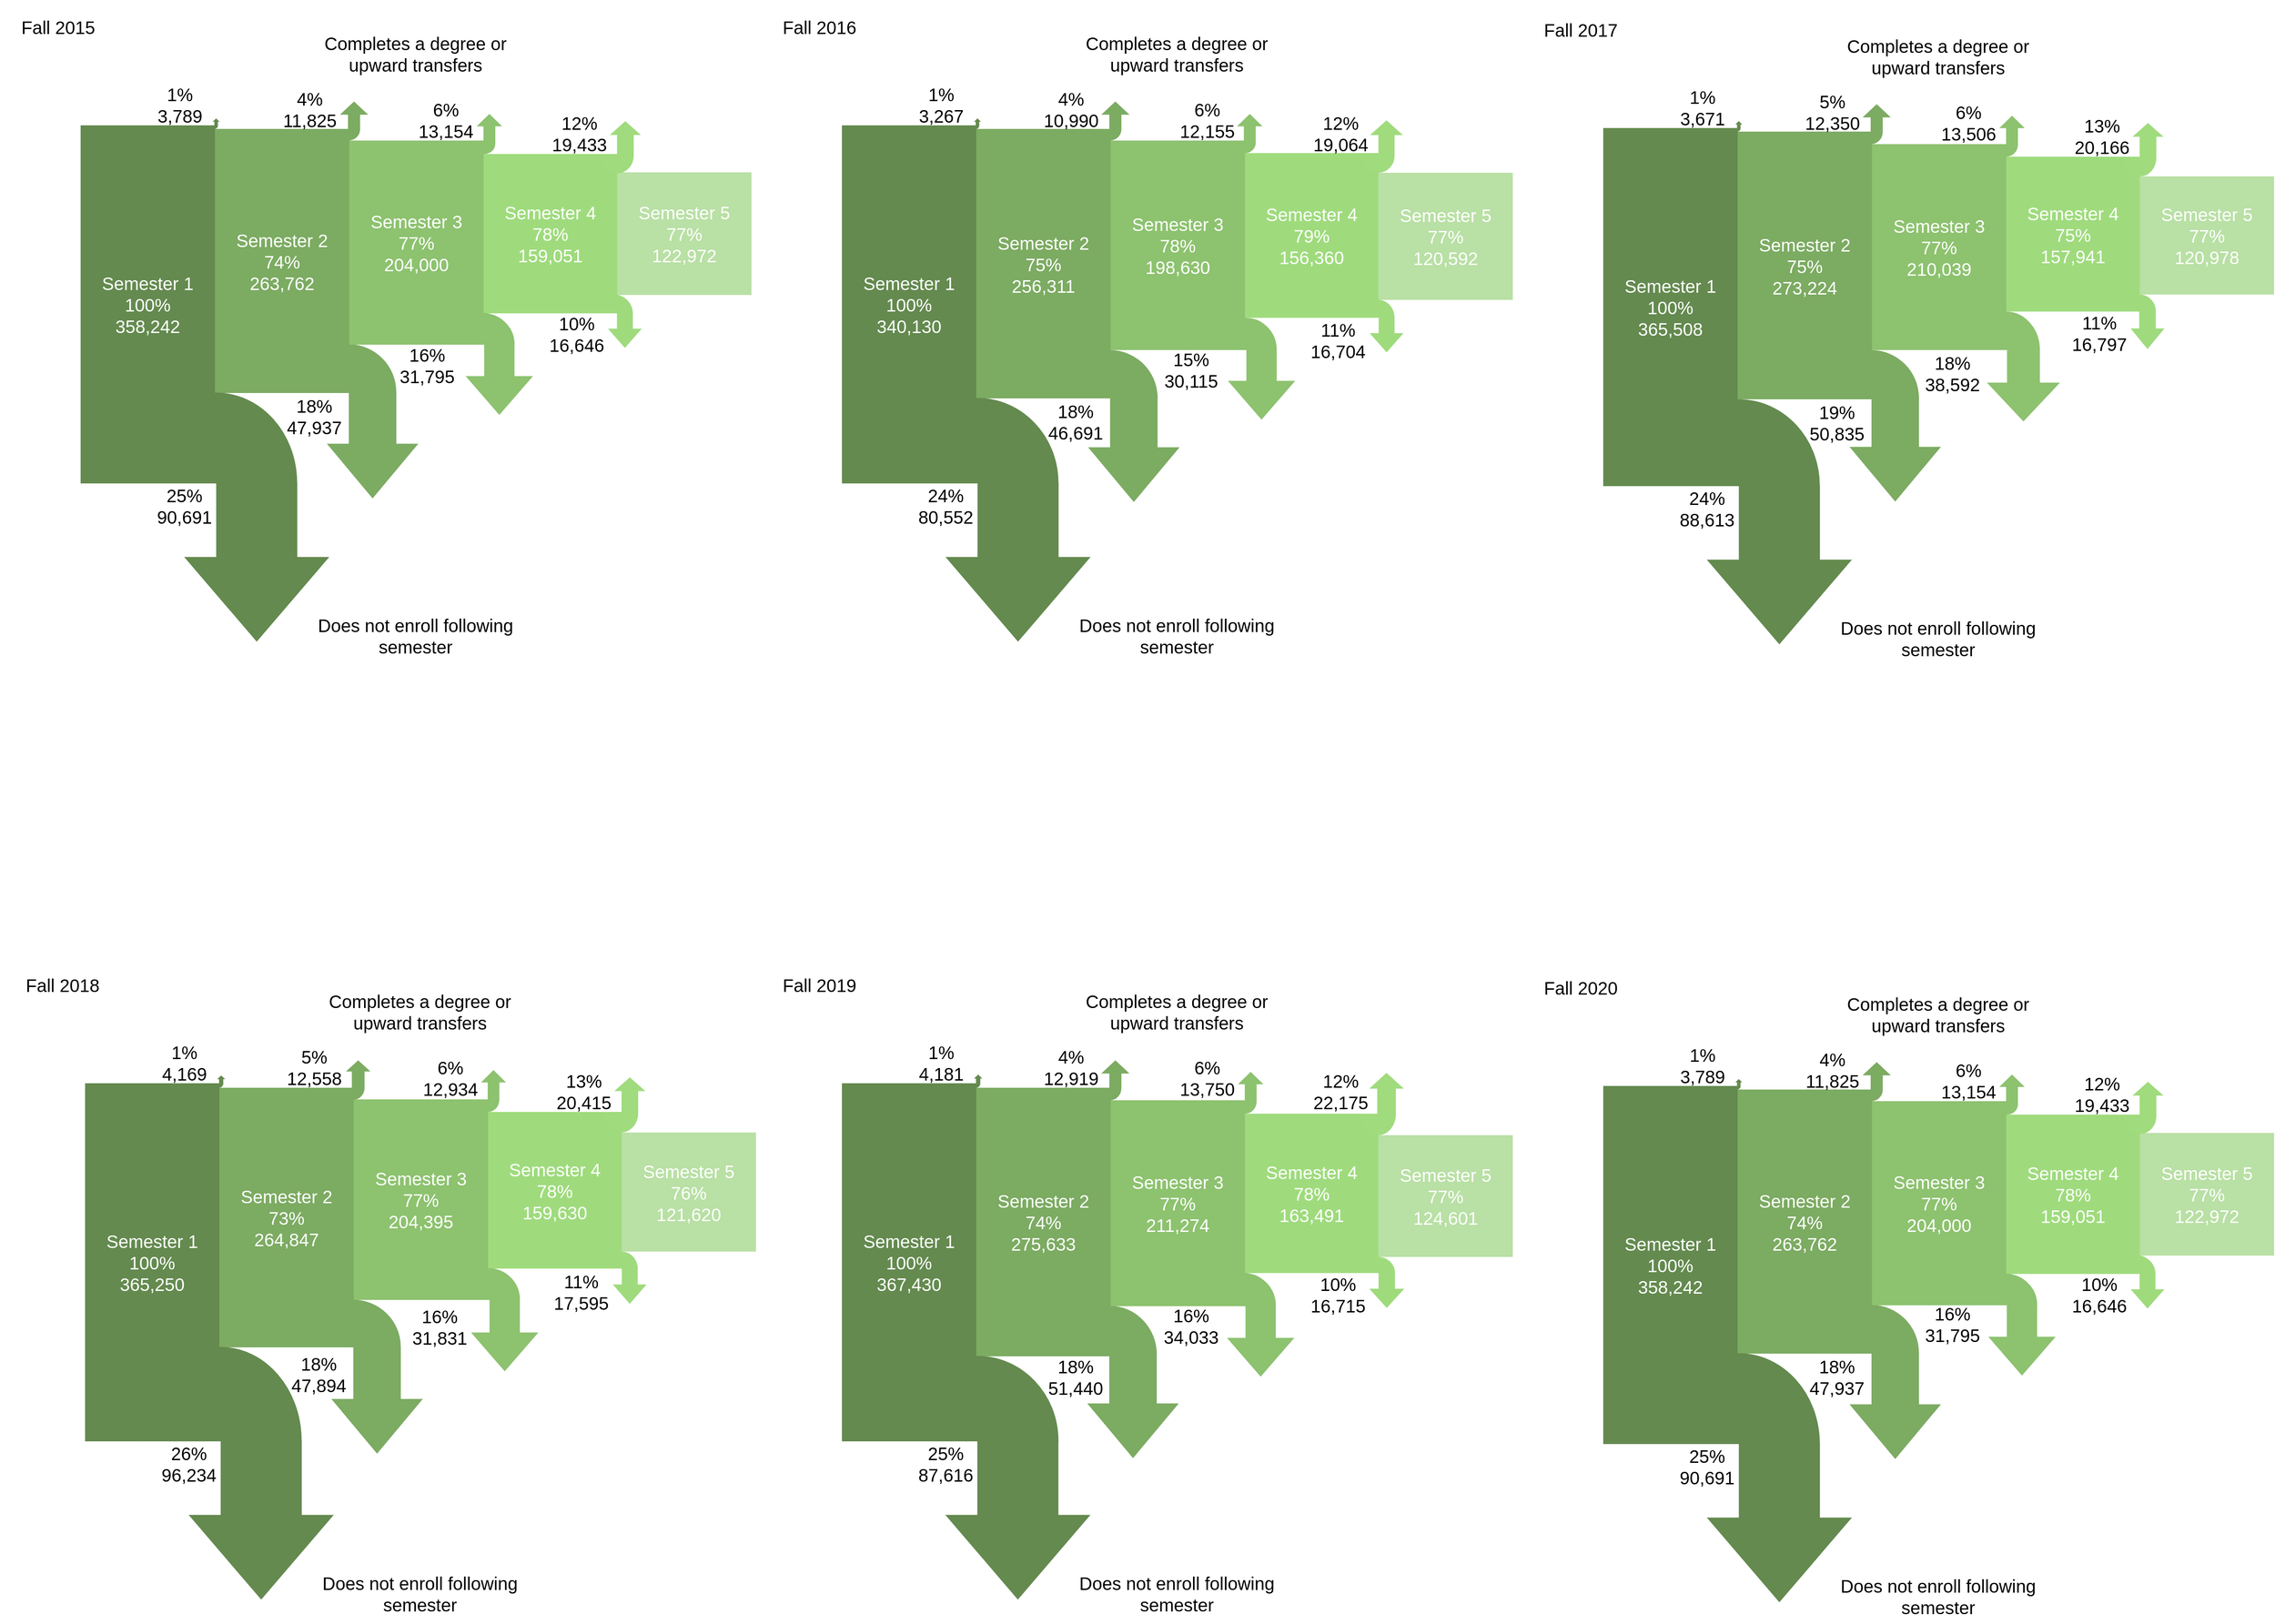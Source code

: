 <mxfile version="21.0.6" type="github" pages="2">
  <diagram name="Page-1" id="aFJhFqFk9B--9QyLlLoq">
    <mxGraphModel dx="2270" dy="1405" grid="1" gridSize="10" guides="1" tooltips="1" connect="1" arrows="1" fold="1" page="1" pageScale="1" pageWidth="850" pageHeight="1100" math="0" shadow="0">
      <root>
        <mxCell id="0" />
        <mxCell id="1" parent="0" />
        <mxCell id="rpRpTpSi7NvEV7vdiJDh-1" value="&lt;font style=&quot;font-size: 20px;&quot; color=&quot;#ffffff&quot;&gt;Semester 4&lt;br&gt;78%&lt;br&gt;159,051&lt;br&gt;&lt;/font&gt;" style="rounded=0;whiteSpace=wrap;html=1;labelBackgroundColor=none;fillStyle=solid;strokeColor=none;fillColor=#9FDB7D;gradientColor=none;" vertex="1" parent="1">
          <mxGeometry x="-1160" y="-898" width="149" height="178" as="geometry" />
        </mxCell>
        <mxCell id="rpRpTpSi7NvEV7vdiJDh-2" value="" style="verticalLabelPosition=bottom;verticalAlign=top;html=1;shape=mxgraph.basic.half_circle;flipV=1;fillColor=#8DC26F;strokeColor=#8DC26F;" vertex="1" parent="1">
          <mxGeometry x="-1198" y="-720" width="72" height="34.5" as="geometry" />
        </mxCell>
        <mxCell id="rpRpTpSi7NvEV7vdiJDh-3" value="" style="verticalLabelPosition=bottom;verticalAlign=top;html=1;shape=mxgraph.basic.half_circle;flipV=1;strokeColor=#7CAB62;fillColor=#7CAB62;" vertex="1" parent="1">
          <mxGeometry x="-1363.94" y="-685" width="105.88" height="53" as="geometry" />
        </mxCell>
        <mxCell id="rpRpTpSi7NvEV7vdiJDh-4" value="&lt;font color=&quot;#000000&quot;&gt;1%&lt;br&gt;3,789&lt;br&gt;&lt;/font&gt;" style="rounded=0;whiteSpace=wrap;html=1;labelBackgroundColor=none;fillStyle=solid;strokeColor=none;fontSize=20;fontColor=#FFFFFF;fillColor=none;gradientColor=none;container=0;" vertex="1" parent="1">
          <mxGeometry x="-1534.2" y="-975.99" width="70" height="45.99" as="geometry" />
        </mxCell>
        <mxCell id="rpRpTpSi7NvEV7vdiJDh-5" value="" style="verticalLabelPosition=bottom;verticalAlign=top;html=1;shape=mxgraph.basic.half_circle;flipV=1;rotation=-180;fillColor=#7CAB62;strokeColor=#7CAB62;" vertex="1" parent="1">
          <mxGeometry x="-1323.5" y="-925.5" width="25" height="12" as="geometry" />
        </mxCell>
        <mxCell id="rpRpTpSi7NvEV7vdiJDh-6" value="" style="group" vertex="1" connectable="0" parent="1">
          <mxGeometry x="-1040" y="-742" width="50" height="70" as="geometry" />
        </mxCell>
        <mxCell id="rpRpTpSi7NvEV7vdiJDh-7" value="" style="html=1;shadow=0;dashed=0;align=center;verticalAlign=middle;shape=mxgraph.arrows2.arrow;dy=0.53;dx=21.54;direction=south;notch=0;fillColor=#9FDB7D;strokeColor=none;" vertex="1" parent="rpRpTpSi7NvEV7vdiJDh-6">
          <mxGeometry x="18.8" y="21" width="37.75" height="39.65" as="geometry" />
        </mxCell>
        <mxCell id="rpRpTpSi7NvEV7vdiJDh-8" value="" style="verticalLabelPosition=bottom;verticalAlign=top;html=1;shape=mxgraph.basic.half_circle;flipV=1;fillColor=#9FDB7D;strokeColor=none;" vertex="1" parent="rpRpTpSi7NvEV7vdiJDh-6">
          <mxGeometry x="1.502" y="0.667" width="45.054" height="21.333" as="geometry" />
        </mxCell>
        <mxCell id="rpRpTpSi7NvEV7vdiJDh-9" value="" style="html=1;shadow=0;dashed=0;align=center;verticalAlign=middle;shape=mxgraph.arrows2.arrow;dy=0.57;dx=13.65;direction=south;notch=0;rotation=-180;fillColor=#7CAB62;strokeColor=#7CAB62;" vertex="1" parent="1">
          <mxGeometry x="-1319.2" y="-956" width="29" height="30" as="geometry" />
        </mxCell>
        <mxCell id="rpRpTpSi7NvEV7vdiJDh-10" value="" style="html=1;shadow=0;dashed=0;align=center;verticalAlign=middle;shape=mxgraph.arrows2.arrow;dy=0.53;dx=12.67;direction=south;notch=0;rotation=-180;fillColor=#8DC26F;strokeColor=#8DC26F;" vertex="1" parent="1">
          <mxGeometry x="-1166.6" y="-942" width="26" height="32" as="geometry" />
        </mxCell>
        <mxCell id="rpRpTpSi7NvEV7vdiJDh-11" value="" style="verticalLabelPosition=bottom;verticalAlign=top;html=1;shape=mxgraph.basic.half_circle;flipV=1;rotation=-180;fillColor=#8DC26F;strokeColor=#8DC26F;" vertex="1" parent="1">
          <mxGeometry x="-1170.5" y="-909.51" width="23" height="11" as="geometry" />
        </mxCell>
        <mxCell id="rpRpTpSi7NvEV7vdiJDh-12" value="&lt;font style=&quot;font-size: 20px;&quot; color=&quot;#ffffff&quot;&gt;Semester 1&lt;br&gt;100%&lt;br&gt;358,242&lt;br&gt;&lt;/font&gt;" style="rounded=0;whiteSpace=wrap;html=1;labelBackgroundColor=none;fillStyle=solid;strokeColor=none;fillColor=#648A4F;gradientColor=none;" vertex="1" parent="1">
          <mxGeometry x="-1610" y="-930" width="150" height="400" as="geometry" />
        </mxCell>
        <mxCell id="rpRpTpSi7NvEV7vdiJDh-13" value="" style="shape=singleArrow;direction=south;whiteSpace=wrap;html=1;arrowWidth=0.565;arrowSize=0.36;rotation=-180;fillColor=#648A4F;strokeColor=#648A4F;" vertex="1" parent="1">
          <mxGeometry x="-1461.3" y="-937" width="5.2" height="7" as="geometry" />
        </mxCell>
        <mxCell id="rpRpTpSi7NvEV7vdiJDh-14" value="&lt;font style=&quot;font-size: 20px;&quot; color=&quot;#ffffff&quot;&gt;Semester 2&lt;br&gt;74%&lt;br&gt;263,762&lt;br&gt;&lt;/font&gt;" style="rounded=0;whiteSpace=wrap;html=1;labelBackgroundColor=none;fillStyle=solid;strokeColor=none;fillColor=#7CAB62;gradientColor=none;" vertex="1" parent="1">
          <mxGeometry x="-1460" y="-926" width="150" height="295" as="geometry" />
        </mxCell>
        <mxCell id="rpRpTpSi7NvEV7vdiJDh-15" value="" style="html=1;shadow=0;dashed=0;align=center;verticalAlign=middle;shape=mxgraph.arrows2.arrow;dy=0.48;dx=59.93;direction=south;notch=0;strokeColor=#7CAB62;fillColor=#7CAB62;" vertex="1" parent="1">
          <mxGeometry x="-1334" y="-632" width="100" height="118" as="geometry" />
        </mxCell>
        <mxCell id="rpRpTpSi7NvEV7vdiJDh-16" value="&lt;font style=&quot;font-size: 20px;&quot; color=&quot;#ffffff&quot;&gt;Semester 5&lt;br&gt;77%&lt;br&gt;122,972&lt;br&gt;&lt;/font&gt;" style="rounded=0;whiteSpace=wrap;html=1;labelBackgroundColor=none;fillStyle=solid;strokeColor=none;fillColor=#B9E0A5;gradientColor=none;" vertex="1" parent="1">
          <mxGeometry x="-1011" y="-877.5" width="150" height="137" as="geometry" />
        </mxCell>
        <mxCell id="rpRpTpSi7NvEV7vdiJDh-17" value="&lt;font color=&quot;#000000&quot;&gt;Does not enroll following semester&lt;/font&gt;" style="rounded=0;whiteSpace=wrap;html=1;labelBackgroundColor=none;fillStyle=solid;strokeColor=none;fontSize=20;fontColor=#FFFFFF;fillColor=none;gradientColor=none;" vertex="1" parent="1">
          <mxGeometry x="-1353.48" y="-390" width="233.74" height="60" as="geometry" />
        </mxCell>
        <mxCell id="rpRpTpSi7NvEV7vdiJDh-18" value="&lt;font color=&quot;#000000&quot;&gt;Completes a degree or upward transfers&lt;/font&gt;" style="rounded=0;whiteSpace=wrap;html=1;labelBackgroundColor=none;fillStyle=solid;strokeColor=none;fontSize=20;fontColor=#FFFFFF;fillColor=none;gradientColor=none;" vertex="1" parent="1">
          <mxGeometry x="-1353.48" y="-1040" width="233.74" height="60" as="geometry" />
        </mxCell>
        <mxCell id="rpRpTpSi7NvEV7vdiJDh-19" value="&lt;font color=&quot;#000000&quot;&gt;4%&lt;br&gt;11,825&lt;br&gt;&lt;/font&gt;" style="rounded=0;whiteSpace=wrap;html=1;labelBackgroundColor=none;fillStyle=solid;strokeColor=none;fontSize=20;fontColor=#FFFFFF;fillColor=none;gradientColor=none;" vertex="1" parent="1">
          <mxGeometry x="-1389.2" y="-970" width="70" height="44" as="geometry" />
        </mxCell>
        <mxCell id="rpRpTpSi7NvEV7vdiJDh-20" value="&lt;font color=&quot;#000000&quot;&gt;6%&lt;br&gt;13,154&lt;br&gt;&lt;/font&gt;" style="rounded=0;whiteSpace=wrap;html=1;labelBackgroundColor=none;fillStyle=solid;strokeColor=none;fontSize=20;fontColor=#FFFFFF;fillColor=none;gradientColor=none;" vertex="1" parent="1">
          <mxGeometry x="-1236.6" y="-959.25" width="70" height="45.75" as="geometry" />
        </mxCell>
        <mxCell id="rpRpTpSi7NvEV7vdiJDh-21" value="&lt;font color=&quot;#000000&quot;&gt;Fall 2015&lt;/font&gt;" style="rounded=0;whiteSpace=wrap;html=1;labelBackgroundColor=none;fillStyle=solid;strokeColor=none;fontSize=20;fontColor=#FFFFFF;fillColor=none;gradientColor=none;" vertex="1" parent="1">
          <mxGeometry x="-1700" y="-1070" width="130" height="60" as="geometry" />
        </mxCell>
        <mxCell id="rpRpTpSi7NvEV7vdiJDh-22" value="" style="verticalLabelPosition=bottom;verticalAlign=top;html=1;shape=mxgraph.basic.half_circle;flipV=1;fillColor=#648A4F;strokeColor=#648A4F;" vertex="1" parent="1">
          <mxGeometry x="-1548.7" y="-631" width="180" height="100.5" as="geometry" />
        </mxCell>
        <mxCell id="rpRpTpSi7NvEV7vdiJDh-23" value="" style="html=1;shadow=0;dashed=0;align=center;verticalAlign=middle;shape=mxgraph.arrows2.arrow;dy=0.44;dx=93.35;direction=south;notch=0;fillColor=#648A4F;strokeColor=#648A4F;" vertex="1" parent="1">
          <mxGeometry x="-1493.3" y="-530.3" width="159.87" height="176.3" as="geometry" />
        </mxCell>
        <mxCell id="rpRpTpSi7NvEV7vdiJDh-24" value="&lt;font color=&quot;#000000&quot;&gt;25%&lt;br&gt;90,691&lt;br&gt;&lt;/font&gt;" style="rounded=0;whiteSpace=wrap;html=1;labelBackgroundColor=none;fillStyle=solid;strokeColor=none;fontSize=20;fontColor=#FFFFFF;fillColor=none;gradientColor=none;" vertex="1" parent="1">
          <mxGeometry x="-1529.03" y="-530" width="70" height="50" as="geometry" />
        </mxCell>
        <mxCell id="rpRpTpSi7NvEV7vdiJDh-25" value="&lt;font color=&quot;#000000&quot;&gt;18%&lt;br&gt;47,937&lt;br&gt;&lt;/font&gt;" style="rounded=0;whiteSpace=wrap;html=1;labelBackgroundColor=none;fillStyle=solid;strokeColor=none;fontSize=20;fontColor=#FFFFFF;fillColor=none;gradientColor=none;" vertex="1" parent="1">
          <mxGeometry x="-1379.2" y="-631" width="60" height="51" as="geometry" />
        </mxCell>
        <mxCell id="rpRpTpSi7NvEV7vdiJDh-26" value="" style="html=1;shadow=0;dashed=0;align=center;verticalAlign=middle;shape=mxgraph.arrows2.arrow;dy=0.55;dx=42.08;direction=south;notch=0;fillColor=#8DC26F;strokeColor=#8DC26F;" vertex="1" parent="1">
          <mxGeometry x="-1179" y="-686.25" width="73" height="79" as="geometry" />
        </mxCell>
        <mxCell id="rpRpTpSi7NvEV7vdiJDh-27" value="" style="verticalLabelPosition=bottom;verticalAlign=top;html=1;shape=mxgraph.basic.half_circle;flipV=1;rotation=-180;fillColor=#648A4F;strokeColor=#648A4F;" vertex="1" parent="1">
          <mxGeometry x="-1464.2" y="-929.5" width="7" height="3" as="geometry" />
        </mxCell>
        <mxCell id="rpRpTpSi7NvEV7vdiJDh-28" value="&lt;font color=&quot;#000000&quot;&gt;12%&lt;br&gt;19,433&lt;br&gt;&lt;/font&gt;" style="rounded=0;whiteSpace=wrap;html=1;labelBackgroundColor=none;fillStyle=solid;strokeColor=none;fontSize=20;fontColor=#FFFFFF;fillColor=none;gradientColor=none;" vertex="1" parent="1">
          <mxGeometry x="-1087.8" y="-946.51" width="70" height="51.5" as="geometry" />
        </mxCell>
        <mxCell id="rpRpTpSi7NvEV7vdiJDh-29" value="&lt;font style=&quot;font-size: 20px;&quot; color=&quot;#ffffff&quot;&gt;Semester 3&lt;br&gt;77%&lt;br&gt;204,000&lt;br&gt;&lt;/font&gt;" style="rounded=0;whiteSpace=wrap;html=1;labelBackgroundColor=none;fillStyle=solid;strokeColor=none;fillColor=#8DC26F;gradientColor=none;" vertex="1" parent="1">
          <mxGeometry x="-1310" y="-913" width="150" height="228" as="geometry" />
        </mxCell>
        <mxCell id="rpRpTpSi7NvEV7vdiJDh-30" value="&lt;font color=&quot;#000000&quot;&gt;16%&lt;br&gt;31,795&lt;br&gt;&lt;/font&gt;" style="rounded=0;whiteSpace=wrap;html=1;labelBackgroundColor=none;fillStyle=solid;strokeColor=none;fontSize=20;fontColor=#FFFFFF;fillColor=none;gradientColor=none;" vertex="1" parent="1">
          <mxGeometry x="-1253" y="-685" width="60" height="45" as="geometry" />
        </mxCell>
        <mxCell id="rpRpTpSi7NvEV7vdiJDh-31" value="" style="verticalLabelPosition=bottom;verticalAlign=top;html=1;shape=mxgraph.basic.half_circle;flipV=1;rotation=-180;fillColor=#a0db7d;strokeColor=#a0db7d;" vertex="1" parent="1">
          <mxGeometry x="-1028" y="-896" width="35" height="19" as="geometry" />
        </mxCell>
        <mxCell id="rpRpTpSi7NvEV7vdiJDh-32" value="" style="html=1;shadow=0;dashed=0;align=center;verticalAlign=middle;shape=mxgraph.arrows2.arrow;dy=0.45;dx=14.29;direction=south;notch=0;rotation=-180;fillColor=#a0db7d;strokeColor=#a0db7d;" vertex="1" parent="1">
          <mxGeometry x="-1017.8" y="-934.01" width="32" height="39" as="geometry" />
        </mxCell>
        <mxCell id="rpRpTpSi7NvEV7vdiJDh-33" value="&lt;font color=&quot;#000000&quot;&gt;10%&lt;br&gt;16,646&lt;br&gt;&lt;/font&gt;" style="rounded=0;whiteSpace=wrap;html=1;labelBackgroundColor=none;fillStyle=solid;strokeColor=none;fontSize=20;fontColor=#FFFFFF;fillColor=none;gradientColor=none;" vertex="1" parent="1">
          <mxGeometry x="-1091.2" y="-721" width="70" height="48" as="geometry" />
        </mxCell>
        <mxCell id="AX7mnTqwUvaXNK33T4vt-1" value="&lt;font style=&quot;font-size: 20px;&quot; color=&quot;#ffffff&quot;&gt;Semester 4&lt;br&gt;79%&lt;br&gt;156,360&lt;br&gt;&lt;/font&gt;" style="rounded=0;whiteSpace=wrap;html=1;labelBackgroundColor=none;fillStyle=solid;strokeColor=none;fillColor=#9FDB7D;gradientColor=none;" vertex="1" parent="1">
          <mxGeometry x="-310" y="-899" width="149" height="184" as="geometry" />
        </mxCell>
        <mxCell id="AX7mnTqwUvaXNK33T4vt-2" value="" style="verticalLabelPosition=bottom;verticalAlign=top;html=1;shape=mxgraph.basic.half_circle;flipV=1;fillColor=#8DC26F;strokeColor=#8DC26F;" vertex="1" parent="1">
          <mxGeometry x="-344" y="-714.5" width="69" height="35" as="geometry" />
        </mxCell>
        <mxCell id="AX7mnTqwUvaXNK33T4vt-3" value="" style="verticalLabelPosition=bottom;verticalAlign=top;html=1;shape=mxgraph.basic.half_circle;flipV=1;strokeColor=#7CAB62;fillColor=#7CAB62;" vertex="1" parent="1">
          <mxGeometry x="-513.94" y="-678.5" width="105.88" height="53" as="geometry" />
        </mxCell>
        <mxCell id="AX7mnTqwUvaXNK33T4vt-4" value="&lt;font color=&quot;#000000&quot;&gt;1%&lt;br&gt;3,267&lt;br&gt;&lt;/font&gt;" style="rounded=0;whiteSpace=wrap;html=1;labelBackgroundColor=none;fillStyle=solid;strokeColor=none;fontSize=20;fontColor=#FFFFFF;fillColor=none;gradientColor=none;container=0;" vertex="1" parent="1">
          <mxGeometry x="-684.2" y="-975.99" width="70" height="45.99" as="geometry" />
        </mxCell>
        <mxCell id="AX7mnTqwUvaXNK33T4vt-5" value="" style="verticalLabelPosition=bottom;verticalAlign=top;html=1;shape=mxgraph.basic.half_circle;flipV=1;rotation=-180;fillColor=#7CAB62;strokeColor=#7CAB62;" vertex="1" parent="1">
          <mxGeometry x="-473.5" y="-925.5" width="25" height="12" as="geometry" />
        </mxCell>
        <mxCell id="AX7mnTqwUvaXNK33T4vt-6" value="" style="group" vertex="1" connectable="0" parent="1">
          <mxGeometry x="-190" y="-742" width="50" height="70" as="geometry" />
        </mxCell>
        <mxCell id="AX7mnTqwUvaXNK33T4vt-7" value="" style="html=1;shadow=0;dashed=0;align=center;verticalAlign=middle;shape=mxgraph.arrows2.arrow;dy=0.53;dx=21.54;direction=south;notch=0;fillColor=#9FDB7D;strokeColor=none;" vertex="1" parent="AX7mnTqwUvaXNK33T4vt-6">
          <mxGeometry x="19.25" y="26" width="37.75" height="39.65" as="geometry" />
        </mxCell>
        <mxCell id="AX7mnTqwUvaXNK33T4vt-8" value="" style="verticalLabelPosition=bottom;verticalAlign=top;html=1;shape=mxgraph.basic.half_circle;flipV=1;fillColor=#9FDB7D;strokeColor=none;" vertex="1" parent="AX7mnTqwUvaXNK33T4vt-6">
          <mxGeometry x="11" y="7" width="36" height="20" as="geometry" />
        </mxCell>
        <mxCell id="AX7mnTqwUvaXNK33T4vt-9" value="" style="html=1;shadow=0;dashed=0;align=center;verticalAlign=middle;shape=mxgraph.arrows2.arrow;dy=0.57;dx=13.65;direction=south;notch=0;rotation=-180;fillColor=#7CAB62;strokeColor=#7CAB62;" vertex="1" parent="1">
          <mxGeometry x="-469.2" y="-956" width="29" height="30" as="geometry" />
        </mxCell>
        <mxCell id="AX7mnTqwUvaXNK33T4vt-10" value="" style="html=1;shadow=0;dashed=0;align=center;verticalAlign=middle;shape=mxgraph.arrows2.arrow;dy=0.53;dx=12.67;direction=south;notch=0;rotation=-180;fillColor=#8DC26F;strokeColor=#8DC26F;" vertex="1" parent="1">
          <mxGeometry x="-317.65" y="-942" width="26" height="32" as="geometry" />
        </mxCell>
        <mxCell id="AX7mnTqwUvaXNK33T4vt-11" value="" style="verticalLabelPosition=bottom;verticalAlign=top;html=1;shape=mxgraph.basic.half_circle;flipV=1;rotation=-180;fillColor=#8DC26F;strokeColor=#8DC26F;" vertex="1" parent="1">
          <mxGeometry x="-321.5" y="-910.5" width="23" height="11" as="geometry" />
        </mxCell>
        <mxCell id="AX7mnTqwUvaXNK33T4vt-12" value="&lt;font style=&quot;font-size: 20px;&quot; color=&quot;#ffffff&quot;&gt;Semester 1&lt;br&gt;100%&lt;br&gt;340,130&lt;br&gt;&lt;/font&gt;" style="rounded=0;whiteSpace=wrap;html=1;labelBackgroundColor=none;fillStyle=solid;strokeColor=none;fillColor=#648A4F;gradientColor=none;" vertex="1" parent="1">
          <mxGeometry x="-760" y="-930" width="150" height="400" as="geometry" />
        </mxCell>
        <mxCell id="AX7mnTqwUvaXNK33T4vt-13" value="" style="shape=singleArrow;direction=south;whiteSpace=wrap;html=1;arrowWidth=0.565;arrowSize=0.36;rotation=-180;fillColor=#648A4F;strokeColor=#648A4F;" vertex="1" parent="1">
          <mxGeometry x="-611.27" y="-937" width="5.2" height="7" as="geometry" />
        </mxCell>
        <mxCell id="AX7mnTqwUvaXNK33T4vt-14" value="&lt;font style=&quot;font-size: 20px;&quot; color=&quot;#ffffff&quot;&gt;Semester 2&lt;br&gt;75%&lt;br&gt;256,311&lt;br&gt;&lt;/font&gt;" style="rounded=0;whiteSpace=wrap;html=1;labelBackgroundColor=none;fillStyle=solid;strokeColor=none;fillColor=#7CAB62;gradientColor=none;" vertex="1" parent="1">
          <mxGeometry x="-610" y="-926" width="150" height="301" as="geometry" />
        </mxCell>
        <mxCell id="AX7mnTqwUvaXNK33T4vt-15" value="" style="html=1;shadow=0;dashed=0;align=center;verticalAlign=middle;shape=mxgraph.arrows2.arrow;dy=0.48;dx=59.93;direction=south;notch=0;strokeColor=#7CAB62;fillColor=#7CAB62;" vertex="1" parent="1">
          <mxGeometry x="-484.1" y="-628" width="100" height="118" as="geometry" />
        </mxCell>
        <mxCell id="AX7mnTqwUvaXNK33T4vt-16" value="&lt;font style=&quot;font-size: 20px;&quot; color=&quot;#ffffff&quot;&gt;Semester 5&lt;br&gt;77%&lt;br&gt;120,592&lt;br&gt;&lt;/font&gt;" style="rounded=0;whiteSpace=wrap;html=1;labelBackgroundColor=none;fillStyle=solid;strokeColor=none;fillColor=#B9E0A5;gradientColor=none;" vertex="1" parent="1">
          <mxGeometry x="-161" y="-877" width="150" height="142" as="geometry" />
        </mxCell>
        <mxCell id="AX7mnTqwUvaXNK33T4vt-17" value="&lt;font color=&quot;#000000&quot;&gt;Does not enroll following semester&lt;/font&gt;" style="rounded=0;whiteSpace=wrap;html=1;labelBackgroundColor=none;fillStyle=solid;strokeColor=none;fontSize=20;fontColor=#FFFFFF;fillColor=none;gradientColor=none;" vertex="1" parent="1">
          <mxGeometry x="-503.48" y="-390" width="233.74" height="60" as="geometry" />
        </mxCell>
        <mxCell id="AX7mnTqwUvaXNK33T4vt-18" value="&lt;font color=&quot;#000000&quot;&gt;Completes a degree or upward transfers&lt;/font&gt;" style="rounded=0;whiteSpace=wrap;html=1;labelBackgroundColor=none;fillStyle=solid;strokeColor=none;fontSize=20;fontColor=#FFFFFF;fillColor=none;gradientColor=none;" vertex="1" parent="1">
          <mxGeometry x="-503.48" y="-1040" width="233.74" height="60" as="geometry" />
        </mxCell>
        <mxCell id="AX7mnTqwUvaXNK33T4vt-19" value="&lt;font color=&quot;#000000&quot;&gt;4%&lt;br&gt;10,990&lt;br&gt;&lt;/font&gt;" style="rounded=0;whiteSpace=wrap;html=1;labelBackgroundColor=none;fillStyle=solid;strokeColor=none;fontSize=20;fontColor=#FFFFFF;fillColor=none;gradientColor=none;" vertex="1" parent="1">
          <mxGeometry x="-539.2" y="-970" width="70" height="44" as="geometry" />
        </mxCell>
        <mxCell id="AX7mnTqwUvaXNK33T4vt-20" value="&lt;font color=&quot;#000000&quot;&gt;6%&lt;br&gt;12,155&lt;br&gt;&lt;/font&gt;" style="rounded=0;whiteSpace=wrap;html=1;labelBackgroundColor=none;fillStyle=solid;strokeColor=none;fontSize=20;fontColor=#FFFFFF;fillColor=none;gradientColor=none;" vertex="1" parent="1">
          <mxGeometry x="-386.6" y="-959.25" width="70" height="45.75" as="geometry" />
        </mxCell>
        <mxCell id="AX7mnTqwUvaXNK33T4vt-21" value="&lt;font color=&quot;#000000&quot;&gt;Fall 2016&lt;/font&gt;" style="rounded=0;whiteSpace=wrap;html=1;labelBackgroundColor=none;fillStyle=solid;strokeColor=none;fontSize=20;fontColor=#FFFFFF;fillColor=none;gradientColor=none;" vertex="1" parent="1">
          <mxGeometry x="-850" y="-1070" width="130" height="60" as="geometry" />
        </mxCell>
        <mxCell id="AX7mnTqwUvaXNK33T4vt-22" value="" style="verticalLabelPosition=bottom;verticalAlign=top;html=1;shape=mxgraph.basic.half_circle;flipV=1;fillColor=#648A4F;strokeColor=#648A4F;" vertex="1" parent="1">
          <mxGeometry x="-698.7" y="-625" width="180" height="94.5" as="geometry" />
        </mxCell>
        <mxCell id="AX7mnTqwUvaXNK33T4vt-23" value="" style="html=1;shadow=0;dashed=0;align=center;verticalAlign=middle;shape=mxgraph.arrows2.arrow;dy=0.44;dx=93.35;direction=south;notch=0;fillColor=#648A4F;strokeColor=#648A4F;" vertex="1" parent="1">
          <mxGeometry x="-643.3" y="-530.3" width="159.87" height="176.3" as="geometry" />
        </mxCell>
        <mxCell id="AX7mnTqwUvaXNK33T4vt-24" value="&lt;font color=&quot;#000000&quot;&gt;24%&lt;br&gt;80,552&lt;br&gt;&lt;/font&gt;" style="rounded=0;whiteSpace=wrap;html=1;labelBackgroundColor=none;fillStyle=solid;strokeColor=none;fontSize=20;fontColor=#FFFFFF;fillColor=none;gradientColor=none;" vertex="1" parent="1">
          <mxGeometry x="-679.03" y="-530" width="70" height="50" as="geometry" />
        </mxCell>
        <mxCell id="AX7mnTqwUvaXNK33T4vt-25" value="&lt;font color=&quot;#000000&quot;&gt;18%&lt;br&gt;46,691&lt;br&gt;&lt;/font&gt;" style="rounded=0;whiteSpace=wrap;html=1;labelBackgroundColor=none;fillStyle=solid;strokeColor=none;fontSize=20;fontColor=#FFFFFF;fillColor=none;gradientColor=none;" vertex="1" parent="1">
          <mxGeometry x="-529.2" y="-625" width="60" height="51" as="geometry" />
        </mxCell>
        <mxCell id="AX7mnTqwUvaXNK33T4vt-26" value="" style="html=1;shadow=0;dashed=0;align=center;verticalAlign=middle;shape=mxgraph.arrows2.arrow;dy=0.55;dx=42.08;direction=south;notch=0;fillColor=#8DC26F;strokeColor=#8DC26F;" vertex="1" parent="1">
          <mxGeometry x="-328" y="-681" width="73" height="79" as="geometry" />
        </mxCell>
        <mxCell id="AX7mnTqwUvaXNK33T4vt-27" value="" style="verticalLabelPosition=bottom;verticalAlign=top;html=1;shape=mxgraph.basic.half_circle;flipV=1;rotation=-180;fillColor=#648A4F;strokeColor=#648A4F;" vertex="1" parent="1">
          <mxGeometry x="-614.2" y="-929.5" width="7" height="3.1" as="geometry" />
        </mxCell>
        <mxCell id="AX7mnTqwUvaXNK33T4vt-28" value="&lt;font color=&quot;#000000&quot;&gt;12%&lt;br&gt;19,064&lt;br&gt;&lt;/font&gt;" style="rounded=0;whiteSpace=wrap;html=1;labelBackgroundColor=none;fillStyle=solid;strokeColor=none;fontSize=20;fontColor=#FFFFFF;fillColor=none;gradientColor=none;" vertex="1" parent="1">
          <mxGeometry x="-237.8" y="-946.51" width="70" height="51.5" as="geometry" />
        </mxCell>
        <mxCell id="AX7mnTqwUvaXNK33T4vt-29" value="&lt;font style=&quot;font-size: 20px;&quot; color=&quot;#ffffff&quot;&gt;Semester 3&lt;br&gt;78%&lt;br&gt;198,630&lt;br&gt;&lt;/font&gt;" style="rounded=0;whiteSpace=wrap;html=1;labelBackgroundColor=none;fillStyle=solid;strokeColor=none;fillColor=#8DC26F;gradientColor=none;" vertex="1" parent="1">
          <mxGeometry x="-460" y="-913" width="150" height="234" as="geometry" />
        </mxCell>
        <mxCell id="AX7mnTqwUvaXNK33T4vt-30" value="&lt;font color=&quot;#000000&quot;&gt;15%&lt;br&gt;30,115&lt;br&gt;&lt;/font&gt;" style="rounded=0;whiteSpace=wrap;html=1;labelBackgroundColor=none;fillStyle=solid;strokeColor=none;fontSize=20;fontColor=#FFFFFF;fillColor=none;gradientColor=none;" vertex="1" parent="1">
          <mxGeometry x="-400" y="-679.5" width="60" height="45" as="geometry" />
        </mxCell>
        <mxCell id="AX7mnTqwUvaXNK33T4vt-31" value="" style="verticalLabelPosition=bottom;verticalAlign=top;html=1;shape=mxgraph.basic.half_circle;flipV=1;rotation=-180;fillColor=#a0db7d;strokeColor=#a0db7d;" vertex="1" parent="1">
          <mxGeometry x="-178.5" y="-896" width="35" height="18.5" as="geometry" />
        </mxCell>
        <mxCell id="AX7mnTqwUvaXNK33T4vt-32" value="" style="html=1;shadow=0;dashed=0;align=center;verticalAlign=middle;shape=mxgraph.arrows2.arrow;dy=0.5;dx=15.33;direction=south;notch=0;rotation=-180;fillColor=#a0db7d;strokeColor=#a0db7d;" vertex="1" parent="1">
          <mxGeometry x="-169" y="-935" width="34" height="39" as="geometry" />
        </mxCell>
        <mxCell id="AX7mnTqwUvaXNK33T4vt-33" value="&lt;font color=&quot;#000000&quot;&gt;11%&lt;br&gt;16,704&lt;br&gt;&lt;/font&gt;" style="rounded=0;whiteSpace=wrap;html=1;labelBackgroundColor=none;fillStyle=solid;strokeColor=none;fontSize=20;fontColor=#FFFFFF;fillColor=none;gradientColor=none;" vertex="1" parent="1">
          <mxGeometry x="-241.2" y="-714.5" width="70" height="48" as="geometry" />
        </mxCell>
        <mxCell id="AX7mnTqwUvaXNK33T4vt-34" value="&lt;font style=&quot;font-size: 20px;&quot; color=&quot;#ffffff&quot;&gt;Semester 4&lt;br&gt;75%&lt;br&gt;157,941&lt;br&gt;&lt;/font&gt;" style="rounded=0;whiteSpace=wrap;html=1;labelBackgroundColor=none;fillStyle=solid;strokeColor=none;fillColor=#9FDB7D;gradientColor=none;" vertex="1" parent="1">
          <mxGeometry x="540" y="-895" width="149" height="173" as="geometry" />
        </mxCell>
        <mxCell id="AX7mnTqwUvaXNK33T4vt-35" value="" style="verticalLabelPosition=bottom;verticalAlign=top;html=1;shape=mxgraph.basic.half_circle;flipV=1;fillColor=#8DC26F;strokeColor=#8DC26F;" vertex="1" parent="1">
          <mxGeometry x="502" y="-721.5" width="75" height="42" as="geometry" />
        </mxCell>
        <mxCell id="AX7mnTqwUvaXNK33T4vt-36" value="" style="verticalLabelPosition=bottom;verticalAlign=top;html=1;shape=mxgraph.basic.half_circle;flipV=1;strokeColor=#7CAB62;fillColor=#7CAB62;" vertex="1" parent="1">
          <mxGeometry x="336.06" y="-678.5" width="105.88" height="53" as="geometry" />
        </mxCell>
        <mxCell id="AX7mnTqwUvaXNK33T4vt-37" value="&lt;font color=&quot;#000000&quot;&gt;1%&lt;br&gt;3,671&lt;br&gt;&lt;/font&gt;" style="rounded=0;whiteSpace=wrap;html=1;labelBackgroundColor=none;fillStyle=solid;strokeColor=none;fontSize=20;fontColor=#FFFFFF;fillColor=none;gradientColor=none;container=0;" vertex="1" parent="1">
          <mxGeometry x="165.8" y="-972.99" width="70" height="45.99" as="geometry" />
        </mxCell>
        <mxCell id="AX7mnTqwUvaXNK33T4vt-38" value="" style="verticalLabelPosition=bottom;verticalAlign=top;html=1;shape=mxgraph.basic.half_circle;flipV=1;rotation=-180;fillColor=#7CAB62;strokeColor=#7CAB62;" vertex="1" parent="1">
          <mxGeometry x="376.5" y="-922.5" width="25" height="13" as="geometry" />
        </mxCell>
        <mxCell id="AX7mnTqwUvaXNK33T4vt-39" value="" style="group" vertex="1" connectable="0" parent="1">
          <mxGeometry x="660" y="-750.1" width="56.55" height="70" as="geometry" />
        </mxCell>
        <mxCell id="AX7mnTqwUvaXNK33T4vt-40" value="" style="html=1;shadow=0;dashed=0;align=center;verticalAlign=middle;shape=mxgraph.arrows2.arrow;dy=0.51;dx=23;direction=south;notch=0;fillColor=#9FDB7D;strokeColor=none;" vertex="1" parent="AX7mnTqwUvaXNK33T4vt-39">
          <mxGeometry x="18.8" y="27" width="37.75" height="43" as="geometry" />
        </mxCell>
        <mxCell id="AX7mnTqwUvaXNK33T4vt-41" value="" style="verticalLabelPosition=bottom;verticalAlign=top;html=1;shape=mxgraph.basic.half_circle;flipV=1;fillColor=#9FDB7D;strokeColor=none;" vertex="1" parent="AX7mnTqwUvaXNK33T4vt-39">
          <mxGeometry x="10" y="9" width="37" height="19" as="geometry" />
        </mxCell>
        <mxCell id="AX7mnTqwUvaXNK33T4vt-42" value="" style="html=1;shadow=0;dashed=0;align=center;verticalAlign=middle;shape=mxgraph.arrows2.arrow;dy=0.57;dx=13.65;direction=south;notch=0;rotation=-180;fillColor=#7CAB62;strokeColor=#7CAB62;" vertex="1" parent="1">
          <mxGeometry x="380.8" y="-953" width="29" height="30" as="geometry" />
        </mxCell>
        <mxCell id="AX7mnTqwUvaXNK33T4vt-43" value="" style="html=1;shadow=0;dashed=0;align=center;verticalAlign=middle;shape=mxgraph.arrows2.arrow;dy=0.53;dx=12.67;direction=south;notch=0;rotation=-180;fillColor=#8DC26F;strokeColor=#8DC26F;" vertex="1" parent="1">
          <mxGeometry x="533.4" y="-940" width="26" height="32" as="geometry" />
        </mxCell>
        <mxCell id="AX7mnTqwUvaXNK33T4vt-44" value="" style="verticalLabelPosition=bottom;verticalAlign=top;html=1;shape=mxgraph.basic.half_circle;flipV=1;rotation=-180;fillColor=#8DC26F;strokeColor=#8DC26F;" vertex="1" parent="1">
          <mxGeometry x="527.5" y="-908.5" width="25" height="13" as="geometry" />
        </mxCell>
        <mxCell id="AX7mnTqwUvaXNK33T4vt-45" value="&lt;font style=&quot;font-size: 20px;&quot; color=&quot;#ffffff&quot;&gt;Semester 1&lt;br&gt;100%&lt;br&gt;365,508&lt;br&gt;&lt;/font&gt;" style="rounded=0;whiteSpace=wrap;html=1;labelBackgroundColor=none;fillStyle=solid;strokeColor=none;fillColor=#648A4F;gradientColor=none;" vertex="1" parent="1">
          <mxGeometry x="90" y="-927" width="150" height="400" as="geometry" />
        </mxCell>
        <mxCell id="AX7mnTqwUvaXNK33T4vt-46" value="" style="shape=singleArrow;direction=south;whiteSpace=wrap;html=1;arrowWidth=0.565;arrowSize=0.36;rotation=-180;fillColor=#648A4F;strokeColor=#648A4F;" vertex="1" parent="1">
          <mxGeometry x="238.7" y="-934" width="5.2" height="7" as="geometry" />
        </mxCell>
        <mxCell id="AX7mnTqwUvaXNK33T4vt-47" value="&lt;font style=&quot;font-size: 20px;&quot; color=&quot;#ffffff&quot;&gt;Semester 2&lt;br&gt;75%&lt;br&gt;273,224&lt;br&gt;&lt;/font&gt;" style="rounded=0;whiteSpace=wrap;html=1;labelBackgroundColor=none;fillStyle=solid;strokeColor=none;fillColor=#7CAB62;gradientColor=none;" vertex="1" parent="1">
          <mxGeometry x="240" y="-923" width="150" height="299" as="geometry" />
        </mxCell>
        <mxCell id="AX7mnTqwUvaXNK33T4vt-48" value="" style="html=1;shadow=0;dashed=0;align=center;verticalAlign=middle;shape=mxgraph.arrows2.arrow;dy=0.48;dx=59.93;direction=south;notch=0;strokeColor=#7CAB62;fillColor=#7CAB62;" vertex="1" parent="1">
          <mxGeometry x="366" y="-628.5" width="100" height="118" as="geometry" />
        </mxCell>
        <mxCell id="AX7mnTqwUvaXNK33T4vt-49" value="&lt;font style=&quot;font-size: 20px;&quot; color=&quot;#ffffff&quot;&gt;Semester 5&lt;br&gt;77%&lt;br&gt;120,978&lt;br&gt;&lt;/font&gt;" style="rounded=0;whiteSpace=wrap;html=1;labelBackgroundColor=none;fillStyle=solid;strokeColor=none;fillColor=#B9E0A5;gradientColor=none;" vertex="1" parent="1">
          <mxGeometry x="689" y="-873" width="150" height="132" as="geometry" />
        </mxCell>
        <mxCell id="AX7mnTqwUvaXNK33T4vt-50" value="&lt;font color=&quot;#000000&quot;&gt;Does not enroll following semester&lt;/font&gt;" style="rounded=0;whiteSpace=wrap;html=1;labelBackgroundColor=none;fillStyle=solid;strokeColor=none;fontSize=20;fontColor=#FFFFFF;fillColor=none;gradientColor=none;" vertex="1" parent="1">
          <mxGeometry x="346.52" y="-387" width="233.74" height="60" as="geometry" />
        </mxCell>
        <mxCell id="AX7mnTqwUvaXNK33T4vt-51" value="&lt;font color=&quot;#000000&quot;&gt;Completes a degree or upward transfers&lt;/font&gt;" style="rounded=0;whiteSpace=wrap;html=1;labelBackgroundColor=none;fillStyle=solid;strokeColor=none;fontSize=20;fontColor=#FFFFFF;fillColor=none;gradientColor=none;" vertex="1" parent="1">
          <mxGeometry x="346.52" y="-1037" width="233.74" height="60" as="geometry" />
        </mxCell>
        <mxCell id="AX7mnTqwUvaXNK33T4vt-52" value="&lt;font color=&quot;#000000&quot;&gt;5%&lt;br&gt;12,350&lt;br&gt;&lt;/font&gt;" style="rounded=0;whiteSpace=wrap;html=1;labelBackgroundColor=none;fillStyle=solid;strokeColor=none;fontSize=20;fontColor=#FFFFFF;fillColor=none;gradientColor=none;" vertex="1" parent="1">
          <mxGeometry x="310.8" y="-967" width="70" height="44" as="geometry" />
        </mxCell>
        <mxCell id="AX7mnTqwUvaXNK33T4vt-53" value="&lt;font color=&quot;#000000&quot;&gt;6%&lt;br&gt;13,506&lt;br&gt;&lt;/font&gt;" style="rounded=0;whiteSpace=wrap;html=1;labelBackgroundColor=none;fillStyle=solid;strokeColor=none;fontSize=20;fontColor=#FFFFFF;fillColor=none;gradientColor=none;" vertex="1" parent="1">
          <mxGeometry x="463.4" y="-956.25" width="70" height="45.75" as="geometry" />
        </mxCell>
        <mxCell id="AX7mnTqwUvaXNK33T4vt-54" value="&lt;font color=&quot;#000000&quot;&gt;Fall 2017&lt;/font&gt;" style="rounded=0;whiteSpace=wrap;html=1;labelBackgroundColor=none;fillStyle=solid;strokeColor=none;fontSize=20;fontColor=#FFFFFF;fillColor=none;gradientColor=none;" vertex="1" parent="1">
          <mxGeometry y="-1067" width="130" height="60" as="geometry" />
        </mxCell>
        <mxCell id="AX7mnTqwUvaXNK33T4vt-55" value="" style="verticalLabelPosition=bottom;verticalAlign=top;html=1;shape=mxgraph.basic.half_circle;flipV=1;fillColor=#648A4F;strokeColor=#648A4F;" vertex="1" parent="1">
          <mxGeometry x="151.3" y="-623.5" width="180" height="96" as="geometry" />
        </mxCell>
        <mxCell id="AX7mnTqwUvaXNK33T4vt-56" value="" style="html=1;shadow=0;dashed=0;align=center;verticalAlign=middle;shape=mxgraph.arrows2.arrow;dy=0.44;dx=93.35;direction=south;notch=0;fillColor=#648A4F;strokeColor=#648A4F;" vertex="1" parent="1">
          <mxGeometry x="206.7" y="-527.3" width="159.87" height="176.3" as="geometry" />
        </mxCell>
        <mxCell id="AX7mnTqwUvaXNK33T4vt-57" value="&lt;font color=&quot;#000000&quot;&gt;24%&lt;br&gt;88,613&lt;br&gt;&lt;/font&gt;" style="rounded=0;whiteSpace=wrap;html=1;labelBackgroundColor=none;fillStyle=solid;strokeColor=none;fontSize=20;fontColor=#FFFFFF;fillColor=none;gradientColor=none;" vertex="1" parent="1">
          <mxGeometry x="170.97" y="-527" width="70" height="50" as="geometry" />
        </mxCell>
        <mxCell id="AX7mnTqwUvaXNK33T4vt-58" value="&lt;font color=&quot;#000000&quot;&gt;19%&lt;br&gt;50,835&lt;br&gt;&lt;/font&gt;" style="rounded=0;whiteSpace=wrap;html=1;labelBackgroundColor=none;fillStyle=solid;strokeColor=none;fontSize=20;fontColor=#FFFFFF;fillColor=none;gradientColor=none;" vertex="1" parent="1">
          <mxGeometry x="320.8" y="-623.5" width="60" height="51" as="geometry" />
        </mxCell>
        <mxCell id="AX7mnTqwUvaXNK33T4vt-59" value="" style="html=1;shadow=0;dashed=0;align=center;verticalAlign=middle;shape=mxgraph.arrows2.arrow;dy=0.55;dx=42.08;direction=south;notch=0;fillColor=#8DC26F;strokeColor=#8DC26F;" vertex="1" parent="1">
          <mxGeometry x="519.5" y="-681" width="79.3" height="81" as="geometry" />
        </mxCell>
        <mxCell id="AX7mnTqwUvaXNK33T4vt-60" value="" style="verticalLabelPosition=bottom;verticalAlign=top;html=1;shape=mxgraph.basic.half_circle;flipV=1;rotation=-180;fillColor=#648A4F;strokeColor=#648A4F;" vertex="1" parent="1">
          <mxGeometry x="235.8" y="-926.5" width="7" height="3" as="geometry" />
        </mxCell>
        <mxCell id="AX7mnTqwUvaXNK33T4vt-61" value="&lt;font color=&quot;#000000&quot;&gt;13%&lt;br&gt;20,166&lt;br&gt;&lt;/font&gt;" style="rounded=0;whiteSpace=wrap;html=1;labelBackgroundColor=none;fillStyle=solid;strokeColor=none;fontSize=20;fontColor=#FFFFFF;fillColor=none;gradientColor=none;" vertex="1" parent="1">
          <mxGeometry x="612.2" y="-943.51" width="70" height="51.5" as="geometry" />
        </mxCell>
        <mxCell id="AX7mnTqwUvaXNK33T4vt-62" value="&lt;font style=&quot;font-size: 20px;&quot; color=&quot;#ffffff&quot;&gt;Semester 3&lt;br&gt;77%&lt;br&gt;210,039&lt;br&gt;&lt;/font&gt;" style="rounded=0;whiteSpace=wrap;html=1;labelBackgroundColor=none;fillStyle=solid;strokeColor=none;fillColor=#8DC26F;gradientColor=none;" vertex="1" parent="1">
          <mxGeometry x="390" y="-909" width="150" height="230" as="geometry" />
        </mxCell>
        <mxCell id="AX7mnTqwUvaXNK33T4vt-63" value="&lt;font color=&quot;#000000&quot;&gt;18%&lt;br&gt;38,592&lt;br&gt;&lt;/font&gt;" style="rounded=0;whiteSpace=wrap;html=1;labelBackgroundColor=none;fillStyle=solid;strokeColor=none;fontSize=20;fontColor=#FFFFFF;fillColor=none;gradientColor=none;" vertex="1" parent="1">
          <mxGeometry x="450" y="-676" width="60" height="45" as="geometry" />
        </mxCell>
        <mxCell id="AX7mnTqwUvaXNK33T4vt-64" value="" style="verticalLabelPosition=bottom;verticalAlign=top;html=1;shape=mxgraph.basic.half_circle;flipV=1;rotation=-180;fillColor=#a0db7d;strokeColor=#a0db7d;" vertex="1" parent="1">
          <mxGeometry x="672" y="-894" width="35" height="20.5" as="geometry" />
        </mxCell>
        <mxCell id="AX7mnTqwUvaXNK33T4vt-65" value="" style="html=1;shadow=0;dashed=0;align=center;verticalAlign=middle;shape=mxgraph.arrows2.arrow;dy=0.45;dx=14.29;direction=south;notch=0;rotation=-180;fillColor=#a0db7d;strokeColor=#a0db7d;" vertex="1" parent="1">
          <mxGeometry x="682.2" y="-932" width="32" height="39" as="geometry" />
        </mxCell>
        <mxCell id="AX7mnTqwUvaXNK33T4vt-66" value="&lt;font color=&quot;#000000&quot;&gt;11%&lt;br&gt;16,797&lt;br&gt;&lt;/font&gt;" style="rounded=0;whiteSpace=wrap;html=1;labelBackgroundColor=none;fillStyle=solid;strokeColor=none;fontSize=20;fontColor=#FFFFFF;fillColor=none;gradientColor=none;" vertex="1" parent="1">
          <mxGeometry x="608.8" y="-722" width="70" height="48" as="geometry" />
        </mxCell>
        <mxCell id="AX7mnTqwUvaXNK33T4vt-67" value="&lt;font style=&quot;font-size: 20px;&quot; color=&quot;#ffffff&quot;&gt;Semester 4&lt;br&gt;78%&lt;br&gt;159,630&lt;br&gt;&lt;/font&gt;" style="rounded=0;whiteSpace=wrap;html=1;labelBackgroundColor=none;fillStyle=solid;strokeColor=none;fillColor=#9FDB7D;gradientColor=none;" vertex="1" parent="1">
          <mxGeometry x="-1155" y="172" width="149" height="175" as="geometry" />
        </mxCell>
        <mxCell id="AX7mnTqwUvaXNK33T4vt-68" value="" style="verticalLabelPosition=bottom;verticalAlign=top;html=1;shape=mxgraph.basic.half_circle;flipV=1;fillColor=#8DC26F;strokeColor=#8DC26F;" vertex="1" parent="1">
          <mxGeometry x="-1190" y="347" width="70" height="34.5" as="geometry" />
        </mxCell>
        <mxCell id="AX7mnTqwUvaXNK33T4vt-69" value="" style="verticalLabelPosition=bottom;verticalAlign=top;html=1;shape=mxgraph.basic.half_circle;flipV=1;strokeColor=#7CAB62;fillColor=#7CAB62;" vertex="1" parent="1">
          <mxGeometry x="-1358.94" y="382.3" width="105.88" height="52" as="geometry" />
        </mxCell>
        <mxCell id="AX7mnTqwUvaXNK33T4vt-70" value="&lt;font color=&quot;#000000&quot;&gt;1%&lt;br&gt;4,169&lt;br&gt;&lt;/font&gt;" style="rounded=0;whiteSpace=wrap;html=1;labelBackgroundColor=none;fillStyle=solid;strokeColor=none;fontSize=20;fontColor=#FFFFFF;fillColor=none;gradientColor=none;container=0;" vertex="1" parent="1">
          <mxGeometry x="-1529.2" y="94.01" width="70" height="45.99" as="geometry" />
        </mxCell>
        <mxCell id="AX7mnTqwUvaXNK33T4vt-71" value="" style="verticalLabelPosition=bottom;verticalAlign=top;html=1;shape=mxgraph.basic.half_circle;flipV=1;rotation=-180;fillColor=#7CAB62;strokeColor=#7CAB62;" vertex="1" parent="1">
          <mxGeometry x="-1318.5" y="145.5" width="25" height="12.5" as="geometry" />
        </mxCell>
        <mxCell id="AX7mnTqwUvaXNK33T4vt-72" value="" style="group" vertex="1" connectable="0" parent="1">
          <mxGeometry x="-1035" y="328" width="50" height="70" as="geometry" />
        </mxCell>
        <mxCell id="AX7mnTqwUvaXNK33T4vt-73" value="" style="html=1;shadow=0;dashed=0;align=center;verticalAlign=middle;shape=mxgraph.arrows2.arrow;dy=0.53;dx=21.54;direction=south;notch=0;fillColor=#9FDB7D;strokeColor=none;" vertex="1" parent="AX7mnTqwUvaXNK33T4vt-72">
          <mxGeometry x="19.2" y="18.7" width="37.75" height="39.65" as="geometry" />
        </mxCell>
        <mxCell id="AX7mnTqwUvaXNK33T4vt-74" value="" style="verticalLabelPosition=bottom;verticalAlign=top;html=1;shape=mxgraph.basic.half_circle;flipV=1;fillColor=#9FDB7D;strokeColor=none;" vertex="1" parent="AX7mnTqwUvaXNK33T4vt-72">
          <mxGeometry x="11" width="36" height="19" as="geometry" />
        </mxCell>
        <mxCell id="AX7mnTqwUvaXNK33T4vt-75" value="" style="html=1;shadow=0;dashed=0;align=center;verticalAlign=middle;shape=mxgraph.arrows2.arrow;dy=0.47;dx=11.37;direction=south;notch=0;rotation=-180;fillColor=#7CAB62;strokeColor=#7CAB62;" vertex="1" parent="1">
          <mxGeometry x="-1312.5" y="115" width="24.8" height="30" as="geometry" />
        </mxCell>
        <mxCell id="AX7mnTqwUvaXNK33T4vt-76" value="" style="html=1;shadow=0;dashed=0;align=center;verticalAlign=middle;shape=mxgraph.arrows2.arrow;dy=0.53;dx=12.67;direction=south;notch=0;rotation=-180;fillColor=#8DC26F;strokeColor=#8DC26F;" vertex="1" parent="1">
          <mxGeometry x="-1161.75" y="126" width="25.5" height="32" as="geometry" />
        </mxCell>
        <mxCell id="AX7mnTqwUvaXNK33T4vt-77" value="" style="verticalLabelPosition=bottom;verticalAlign=top;html=1;shape=mxgraph.basic.half_circle;flipV=1;rotation=-180;fillColor=#8DC26F;strokeColor=#8DC26F;" vertex="1" parent="1">
          <mxGeometry x="-1167" y="158.5" width="24" height="13" as="geometry" />
        </mxCell>
        <mxCell id="AX7mnTqwUvaXNK33T4vt-78" value="&lt;font style=&quot;font-size: 20px;&quot; color=&quot;#ffffff&quot;&gt;Semester 1&lt;br&gt;100%&lt;br&gt;365,250&lt;br&gt;&lt;/font&gt;" style="rounded=0;whiteSpace=wrap;html=1;labelBackgroundColor=none;fillStyle=solid;strokeColor=none;fillColor=#648A4F;gradientColor=none;" vertex="1" parent="1">
          <mxGeometry x="-1605" y="140" width="150" height="400" as="geometry" />
        </mxCell>
        <mxCell id="AX7mnTqwUvaXNK33T4vt-79" value="" style="shape=singleArrow;direction=south;whiteSpace=wrap;html=1;arrowWidth=0.565;arrowSize=0.36;rotation=-180;fillColor=#648A4F;strokeColor=#648A4F;" vertex="1" parent="1">
          <mxGeometry x="-1456.3" y="132" width="6.5" height="8" as="geometry" />
        </mxCell>
        <mxCell id="AX7mnTqwUvaXNK33T4vt-80" value="&lt;font style=&quot;font-size: 20px;&quot; color=&quot;#ffffff&quot;&gt;Semester 2&lt;br&gt;73%&lt;br&gt;264,847&lt;br&gt;&lt;/font&gt;" style="rounded=0;whiteSpace=wrap;html=1;labelBackgroundColor=none;fillStyle=solid;strokeColor=none;fillColor=#7CAB62;gradientColor=none;" vertex="1" parent="1">
          <mxGeometry x="-1455" y="145" width="150" height="290" as="geometry" />
        </mxCell>
        <mxCell id="AX7mnTqwUvaXNK33T4vt-81" value="" style="html=1;shadow=0;dashed=0;align=center;verticalAlign=middle;shape=mxgraph.arrows2.arrow;dy=0.48;dx=59.93;direction=south;notch=0;strokeColor=#7CAB62;fillColor=#7CAB62;" vertex="1" parent="1">
          <mxGeometry x="-1329" y="435" width="100" height="118" as="geometry" />
        </mxCell>
        <mxCell id="AX7mnTqwUvaXNK33T4vt-82" value="&lt;font style=&quot;font-size: 20px;&quot; color=&quot;#ffffff&quot;&gt;Semester 5&lt;br&gt;76%&lt;br&gt;121,620&lt;br&gt;&lt;/font&gt;" style="rounded=0;whiteSpace=wrap;html=1;labelBackgroundColor=none;fillStyle=solid;strokeColor=none;fillColor=#B9E0A5;gradientColor=none;" vertex="1" parent="1">
          <mxGeometry x="-1006" y="195" width="150" height="133" as="geometry" />
        </mxCell>
        <mxCell id="AX7mnTqwUvaXNK33T4vt-83" value="&lt;font color=&quot;#000000&quot;&gt;Does not enroll following semester&lt;/font&gt;" style="rounded=0;whiteSpace=wrap;html=1;labelBackgroundColor=none;fillStyle=solid;strokeColor=none;fontSize=20;fontColor=#FFFFFF;fillColor=none;gradientColor=none;" vertex="1" parent="1">
          <mxGeometry x="-1348.48" y="680" width="233.74" height="60" as="geometry" />
        </mxCell>
        <mxCell id="AX7mnTqwUvaXNK33T4vt-84" value="&lt;font color=&quot;#000000&quot;&gt;Completes a degree or upward transfers&lt;/font&gt;" style="rounded=0;whiteSpace=wrap;html=1;labelBackgroundColor=none;fillStyle=solid;strokeColor=none;fontSize=20;fontColor=#FFFFFF;fillColor=none;gradientColor=none;" vertex="1" parent="1">
          <mxGeometry x="-1348.48" y="30" width="233.74" height="60" as="geometry" />
        </mxCell>
        <mxCell id="AX7mnTqwUvaXNK33T4vt-85" value="&lt;font color=&quot;#000000&quot;&gt;5%&lt;br&gt;12,558&lt;br&gt;&lt;/font&gt;" style="rounded=0;whiteSpace=wrap;html=1;labelBackgroundColor=none;fillStyle=solid;strokeColor=none;fontSize=20;fontColor=#FFFFFF;fillColor=none;gradientColor=none;" vertex="1" parent="1">
          <mxGeometry x="-1384.2" y="100" width="70" height="44" as="geometry" />
        </mxCell>
        <mxCell id="AX7mnTqwUvaXNK33T4vt-86" value="&lt;font color=&quot;#000000&quot;&gt;6%&lt;br&gt;12,934&lt;br&gt;&lt;/font&gt;" style="rounded=0;whiteSpace=wrap;html=1;labelBackgroundColor=none;fillStyle=solid;strokeColor=none;fontSize=20;fontColor=#FFFFFF;fillColor=none;gradientColor=none;" vertex="1" parent="1">
          <mxGeometry x="-1231.6" y="110.75" width="70" height="45.75" as="geometry" />
        </mxCell>
        <mxCell id="AX7mnTqwUvaXNK33T4vt-87" value="&lt;font color=&quot;#000000&quot;&gt;Fall 2018&lt;/font&gt;" style="rounded=0;whiteSpace=wrap;html=1;labelBackgroundColor=none;fillStyle=solid;strokeColor=none;fontSize=20;fontColor=#FFFFFF;fillColor=none;gradientColor=none;" vertex="1" parent="1">
          <mxGeometry x="-1695" width="130" height="60" as="geometry" />
        </mxCell>
        <mxCell id="AX7mnTqwUvaXNK33T4vt-88" value="" style="verticalLabelPosition=bottom;verticalAlign=top;html=1;shape=mxgraph.basic.half_circle;flipV=1;fillColor=#648A4F;strokeColor=#648A4F;" vertex="1" parent="1">
          <mxGeometry x="-1543.7" y="435" width="180" height="104.5" as="geometry" />
        </mxCell>
        <mxCell id="AX7mnTqwUvaXNK33T4vt-89" value="" style="html=1;shadow=0;dashed=0;align=center;verticalAlign=middle;shape=mxgraph.arrows2.arrow;dy=0.44;dx=93.35;direction=south;notch=0;fillColor=#648A4F;strokeColor=#648A4F;" vertex="1" parent="1">
          <mxGeometry x="-1488.3" y="539.7" width="159.87" height="176.3" as="geometry" />
        </mxCell>
        <mxCell id="AX7mnTqwUvaXNK33T4vt-90" value="&lt;font color=&quot;#000000&quot;&gt;26%&lt;br&gt;96,234&lt;br&gt;&lt;/font&gt;" style="rounded=0;whiteSpace=wrap;html=1;labelBackgroundColor=none;fillStyle=solid;strokeColor=none;fontSize=20;fontColor=#FFFFFF;fillColor=none;gradientColor=none;" vertex="1" parent="1">
          <mxGeometry x="-1524.03" y="540" width="70" height="50" as="geometry" />
        </mxCell>
        <mxCell id="AX7mnTqwUvaXNK33T4vt-91" value="&lt;font color=&quot;#000000&quot;&gt;18%&lt;br&gt;47,894&lt;/font&gt;&lt;font color=&quot;#000000&quot;&gt;&lt;br&gt;&lt;/font&gt;" style="rounded=0;whiteSpace=wrap;html=1;labelBackgroundColor=none;fillStyle=solid;strokeColor=none;fontSize=20;fontColor=#FFFFFF;fillColor=none;gradientColor=none;" vertex="1" parent="1">
          <mxGeometry x="-1374.2" y="439" width="60" height="51" as="geometry" />
        </mxCell>
        <mxCell id="AX7mnTqwUvaXNK33T4vt-92" value="" style="html=1;shadow=0;dashed=0;align=center;verticalAlign=middle;shape=mxgraph.arrows2.arrow;dy=0.55;dx=42.08;direction=south;notch=0;fillColor=#8DC26F;strokeColor=#8DC26F;" vertex="1" parent="1">
          <mxGeometry x="-1173" y="382" width="73" height="79" as="geometry" />
        </mxCell>
        <mxCell id="AX7mnTqwUvaXNK33T4vt-93" value="" style="verticalLabelPosition=bottom;verticalAlign=top;html=1;shape=mxgraph.basic.half_circle;flipV=1;rotation=-180;fillColor=#648A4F;strokeColor=#648A4F;" vertex="1" parent="1">
          <mxGeometry x="-1459.2" y="140.5" width="8" height="4" as="geometry" />
        </mxCell>
        <mxCell id="AX7mnTqwUvaXNK33T4vt-94" value="&lt;font color=&quot;#000000&quot;&gt;13%&lt;br&gt;20,415&lt;br&gt;&lt;/font&gt;" style="rounded=0;whiteSpace=wrap;html=1;labelBackgroundColor=none;fillStyle=solid;strokeColor=none;fontSize=20;fontColor=#FFFFFF;fillColor=none;gradientColor=none;" vertex="1" parent="1">
          <mxGeometry x="-1082.8" y="123.49" width="70" height="51.5" as="geometry" />
        </mxCell>
        <mxCell id="AX7mnTqwUvaXNK33T4vt-95" value="&lt;font style=&quot;font-size: 20px;&quot; color=&quot;#ffffff&quot;&gt;Semester 3&lt;br&gt;77%&lt;br&gt;204,395&lt;br&gt;&lt;/font&gt;" style="rounded=0;whiteSpace=wrap;html=1;labelBackgroundColor=none;fillStyle=solid;strokeColor=none;fillColor=#8DC26F;gradientColor=none;" vertex="1" parent="1">
          <mxGeometry x="-1305" y="158" width="150" height="224" as="geometry" />
        </mxCell>
        <mxCell id="AX7mnTqwUvaXNK33T4vt-96" value="&lt;font color=&quot;#000000&quot;&gt;16%&lt;br&gt;31,831&lt;br&gt;&lt;/font&gt;" style="rounded=0;whiteSpace=wrap;html=1;labelBackgroundColor=none;fillStyle=solid;strokeColor=none;fontSize=20;fontColor=#FFFFFF;fillColor=none;gradientColor=none;" vertex="1" parent="1">
          <mxGeometry x="-1239" y="389" width="60" height="45" as="geometry" />
        </mxCell>
        <mxCell id="AX7mnTqwUvaXNK33T4vt-97" value="" style="verticalLabelPosition=bottom;verticalAlign=top;html=1;shape=mxgraph.basic.half_circle;flipV=1;rotation=-180;fillColor=#a0db7d;strokeColor=#a0db7d;" vertex="1" parent="1">
          <mxGeometry x="-1025" y="173.5" width="37" height="21" as="geometry" />
        </mxCell>
        <mxCell id="AX7mnTqwUvaXNK33T4vt-98" value="" style="html=1;shadow=0;dashed=0;align=center;verticalAlign=middle;shape=mxgraph.arrows2.arrow;dy=0.45;dx=14.29;direction=south;notch=0;rotation=-180;fillColor=#a0db7d;strokeColor=#a0db7d;" vertex="1" parent="1">
          <mxGeometry x="-1012.8" y="134" width="32" height="39" as="geometry" />
        </mxCell>
        <mxCell id="AX7mnTqwUvaXNK33T4vt-99" value="&lt;font color=&quot;#000000&quot;&gt;11%&lt;br&gt;17,595&lt;br&gt;&lt;/font&gt;" style="rounded=0;whiteSpace=wrap;html=1;labelBackgroundColor=none;fillStyle=solid;strokeColor=none;fontSize=20;fontColor=#FFFFFF;fillColor=none;gradientColor=none;" vertex="1" parent="1">
          <mxGeometry x="-1086.2" y="349" width="70" height="48" as="geometry" />
        </mxCell>
        <mxCell id="AX7mnTqwUvaXNK33T4vt-100" value="&lt;font style=&quot;font-size: 20px;&quot; color=&quot;#ffffff&quot;&gt;Semester 4&lt;br&gt;78%&lt;br&gt;163,491&lt;br&gt;&lt;/font&gt;" style="rounded=0;whiteSpace=wrap;html=1;labelBackgroundColor=none;fillStyle=solid;strokeColor=none;fillColor=#9FDB7D;gradientColor=none;" vertex="1" parent="1">
          <mxGeometry x="-310" y="174" width="149" height="178" as="geometry" />
        </mxCell>
        <mxCell id="AX7mnTqwUvaXNK33T4vt-101" value="" style="verticalLabelPosition=bottom;verticalAlign=top;html=1;shape=mxgraph.basic.half_circle;flipV=1;fillColor=#8DC26F;strokeColor=#8DC26F;" vertex="1" parent="1">
          <mxGeometry x="-348" y="352.3" width="72" height="36.2" as="geometry" />
        </mxCell>
        <mxCell id="AX7mnTqwUvaXNK33T4vt-102" value="" style="verticalLabelPosition=bottom;verticalAlign=top;html=1;shape=mxgraph.basic.half_circle;flipV=1;strokeColor=#7CAB62;fillColor=#7CAB62;" vertex="1" parent="1">
          <mxGeometry x="-513.94" y="389" width="105" height="54" as="geometry" />
        </mxCell>
        <mxCell id="AX7mnTqwUvaXNK33T4vt-103" value="&lt;font color=&quot;#000000&quot;&gt;1%&lt;br&gt;4,181&lt;br&gt;&lt;/font&gt;" style="rounded=0;whiteSpace=wrap;html=1;labelBackgroundColor=none;fillStyle=solid;strokeColor=none;fontSize=20;fontColor=#FFFFFF;fillColor=none;gradientColor=none;container=0;" vertex="1" parent="1">
          <mxGeometry x="-684.2" y="94.01" width="70" height="45.99" as="geometry" />
        </mxCell>
        <mxCell id="AX7mnTqwUvaXNK33T4vt-104" value="" style="verticalLabelPosition=bottom;verticalAlign=top;html=1;shape=mxgraph.basic.half_circle;flipV=1;rotation=-180;fillColor=#7CAB62;strokeColor=#7CAB62;" vertex="1" parent="1">
          <mxGeometry x="-473.5" y="145.5" width="25" height="13.2" as="geometry" />
        </mxCell>
        <mxCell id="AX7mnTqwUvaXNK33T4vt-105" value="" style="group" vertex="1" connectable="0" parent="1">
          <mxGeometry x="-190" y="328" width="50" height="70" as="geometry" />
        </mxCell>
        <mxCell id="AX7mnTqwUvaXNK33T4vt-106" value="" style="html=1;shadow=0;dashed=0;align=center;verticalAlign=middle;shape=mxgraph.arrows2.arrow;dy=0.53;dx=21.54;direction=south;notch=0;fillColor=#9FDB7D;strokeColor=none;" vertex="1" parent="AX7mnTqwUvaXNK33T4vt-105">
          <mxGeometry x="18.8" y="22" width="39" height="41" as="geometry" />
        </mxCell>
        <mxCell id="AX7mnTqwUvaXNK33T4vt-107" value="" style="verticalLabelPosition=bottom;verticalAlign=top;html=1;shape=mxgraph.basic.half_circle;flipV=1;fillColor=#9FDB7D;strokeColor=none;" vertex="1" parent="AX7mnTqwUvaXNK33T4vt-105">
          <mxGeometry x="10.5" y="6" width="37" height="18" as="geometry" />
        </mxCell>
        <mxCell id="AX7mnTqwUvaXNK33T4vt-108" value="" style="html=1;shadow=0;dashed=0;align=center;verticalAlign=middle;shape=mxgraph.arrows2.arrow;dy=0.57;dx=13.65;direction=south;notch=0;rotation=-180;fillColor=#7CAB62;strokeColor=#7CAB62;" vertex="1" parent="1">
          <mxGeometry x="-469.2" y="115" width="29" height="30" as="geometry" />
        </mxCell>
        <mxCell id="AX7mnTqwUvaXNK33T4vt-109" value="" style="html=1;shadow=0;dashed=0;align=center;verticalAlign=middle;shape=mxgraph.arrows2.arrow;dy=0.53;dx=12.67;direction=south;notch=0;rotation=-180;fillColor=#8DC26F;strokeColor=#8DC26F;" vertex="1" parent="1">
          <mxGeometry x="-316.6" y="128" width="26" height="32" as="geometry" />
        </mxCell>
        <mxCell id="AX7mnTqwUvaXNK33T4vt-110" value="" style="verticalLabelPosition=bottom;verticalAlign=top;html=1;shape=mxgraph.basic.half_circle;flipV=1;rotation=-180;fillColor=#8DC26F;strokeColor=#8DC26F;" vertex="1" parent="1">
          <mxGeometry x="-322.5" y="160.49" width="25" height="13" as="geometry" />
        </mxCell>
        <mxCell id="AX7mnTqwUvaXNK33T4vt-111" value="&lt;font style=&quot;font-size: 20px;&quot; color=&quot;#ffffff&quot;&gt;Semester 1&lt;br&gt;100%&lt;br&gt;367,430&lt;br&gt;&lt;/font&gt;" style="rounded=0;whiteSpace=wrap;html=1;labelBackgroundColor=none;fillStyle=solid;strokeColor=none;fillColor=#648A4F;gradientColor=none;" vertex="1" parent="1">
          <mxGeometry x="-760" y="140" width="150" height="400" as="geometry" />
        </mxCell>
        <mxCell id="AX7mnTqwUvaXNK33T4vt-112" value="" style="shape=singleArrow;direction=south;whiteSpace=wrap;html=1;arrowWidth=0.565;arrowSize=0.36;rotation=-180;fillColor=#648A4F;strokeColor=#648A4F;" vertex="1" parent="1">
          <mxGeometry x="-611.25" y="131" width="6.7" height="9" as="geometry" />
        </mxCell>
        <mxCell id="AX7mnTqwUvaXNK33T4vt-113" value="&lt;font style=&quot;font-size: 20px;&quot; color=&quot;#ffffff&quot;&gt;Semester 2&lt;br&gt;74%&lt;br&gt;275,633&lt;br&gt;&lt;/font&gt;" style="rounded=0;whiteSpace=wrap;html=1;labelBackgroundColor=none;fillStyle=solid;strokeColor=none;fillColor=#7CAB62;gradientColor=none;" vertex="1" parent="1">
          <mxGeometry x="-610" y="145" width="150" height="300" as="geometry" />
        </mxCell>
        <mxCell id="AX7mnTqwUvaXNK33T4vt-114" value="" style="html=1;shadow=0;dashed=0;align=center;verticalAlign=middle;shape=mxgraph.arrows2.arrow;dy=0.48;dx=59.93;direction=south;notch=0;strokeColor=#7CAB62;fillColor=#7CAB62;" vertex="1" parent="1">
          <mxGeometry x="-485" y="440" width="100" height="118" as="geometry" />
        </mxCell>
        <mxCell id="AX7mnTqwUvaXNK33T4vt-115" value="&lt;font style=&quot;font-size: 20px;&quot; color=&quot;#ffffff&quot;&gt;Semester 5&lt;br&gt;77%&lt;br&gt;124,601&lt;br&gt;&lt;/font&gt;" style="rounded=0;whiteSpace=wrap;html=1;labelBackgroundColor=none;fillStyle=solid;strokeColor=none;fillColor=#B9E0A5;gradientColor=none;" vertex="1" parent="1">
          <mxGeometry x="-161" y="198" width="150" height="136" as="geometry" />
        </mxCell>
        <mxCell id="AX7mnTqwUvaXNK33T4vt-116" value="&lt;font color=&quot;#000000&quot;&gt;Does not enroll following semester&lt;/font&gt;" style="rounded=0;whiteSpace=wrap;html=1;labelBackgroundColor=none;fillStyle=solid;strokeColor=none;fontSize=20;fontColor=#FFFFFF;fillColor=none;gradientColor=none;" vertex="1" parent="1">
          <mxGeometry x="-503.48" y="680" width="233.74" height="60" as="geometry" />
        </mxCell>
        <mxCell id="AX7mnTqwUvaXNK33T4vt-117" value="&lt;font color=&quot;#000000&quot;&gt;Completes a degree or upward transfers&lt;/font&gt;" style="rounded=0;whiteSpace=wrap;html=1;labelBackgroundColor=none;fillStyle=solid;strokeColor=none;fontSize=20;fontColor=#FFFFFF;fillColor=none;gradientColor=none;" vertex="1" parent="1">
          <mxGeometry x="-503.48" y="30" width="233.74" height="60" as="geometry" />
        </mxCell>
        <mxCell id="AX7mnTqwUvaXNK33T4vt-118" value="&lt;font color=&quot;#000000&quot;&gt;4%&lt;br&gt;12,919&lt;br&gt;&lt;/font&gt;" style="rounded=0;whiteSpace=wrap;html=1;labelBackgroundColor=none;fillStyle=solid;strokeColor=none;fontSize=20;fontColor=#FFFFFF;fillColor=none;gradientColor=none;" vertex="1" parent="1">
          <mxGeometry x="-539.2" y="100" width="70" height="44" as="geometry" />
        </mxCell>
        <mxCell id="AX7mnTqwUvaXNK33T4vt-119" value="&lt;font color=&quot;#000000&quot;&gt;6%&lt;br&gt;13,750&lt;br&gt;&lt;/font&gt;" style="rounded=0;whiteSpace=wrap;html=1;labelBackgroundColor=none;fillStyle=solid;strokeColor=none;fontSize=20;fontColor=#FFFFFF;fillColor=none;gradientColor=none;" vertex="1" parent="1">
          <mxGeometry x="-386.6" y="110.75" width="70" height="45.75" as="geometry" />
        </mxCell>
        <mxCell id="AX7mnTqwUvaXNK33T4vt-120" value="&lt;font color=&quot;#000000&quot;&gt;Fall 2019&lt;/font&gt;" style="rounded=0;whiteSpace=wrap;html=1;labelBackgroundColor=none;fillStyle=solid;strokeColor=none;fontSize=20;fontColor=#FFFFFF;fillColor=none;gradientColor=none;" vertex="1" parent="1">
          <mxGeometry x="-850" width="130" height="60" as="geometry" />
        </mxCell>
        <mxCell id="AX7mnTqwUvaXNK33T4vt-121" value="" style="verticalLabelPosition=bottom;verticalAlign=top;html=1;shape=mxgraph.basic.half_circle;flipV=1;fillColor=#648A4F;strokeColor=#648A4F;" vertex="1" parent="1">
          <mxGeometry x="-698.7" y="445" width="180" height="94.5" as="geometry" />
        </mxCell>
        <mxCell id="AX7mnTqwUvaXNK33T4vt-122" value="" style="html=1;shadow=0;dashed=0;align=center;verticalAlign=middle;shape=mxgraph.arrows2.arrow;dy=0.44;dx=93.35;direction=south;notch=0;fillColor=#648A4F;strokeColor=#648A4F;" vertex="1" parent="1">
          <mxGeometry x="-643.5" y="539.7" width="159.87" height="176.3" as="geometry" />
        </mxCell>
        <mxCell id="AX7mnTqwUvaXNK33T4vt-123" value="&lt;font color=&quot;#000000&quot;&gt;25%&lt;br&gt;87,616&lt;br&gt;&lt;/font&gt;" style="rounded=0;whiteSpace=wrap;html=1;labelBackgroundColor=none;fillStyle=solid;strokeColor=none;fontSize=20;fontColor=#FFFFFF;fillColor=none;gradientColor=none;" vertex="1" parent="1">
          <mxGeometry x="-679.03" y="540" width="70" height="50" as="geometry" />
        </mxCell>
        <mxCell id="AX7mnTqwUvaXNK33T4vt-124" value="&lt;font color=&quot;#000000&quot;&gt;18%&lt;br&gt;51,440&lt;br&gt;&lt;/font&gt;" style="rounded=0;whiteSpace=wrap;html=1;labelBackgroundColor=none;fillStyle=solid;strokeColor=none;fontSize=20;fontColor=#FFFFFF;fillColor=none;gradientColor=none;" vertex="1" parent="1">
          <mxGeometry x="-529.2" y="442" width="60" height="51" as="geometry" />
        </mxCell>
        <mxCell id="AX7mnTqwUvaXNK33T4vt-125" value="" style="html=1;shadow=0;dashed=0;align=center;verticalAlign=middle;shape=mxgraph.arrows2.arrow;dy=0.55;dx=42.08;direction=south;notch=0;fillColor=#8DC26F;strokeColor=#8DC26F;" vertex="1" parent="1">
          <mxGeometry x="-329" y="388" width="73" height="79" as="geometry" />
        </mxCell>
        <mxCell id="AX7mnTqwUvaXNK33T4vt-126" value="" style="verticalLabelPosition=bottom;verticalAlign=top;html=1;shape=mxgraph.basic.half_circle;flipV=1;rotation=-180;fillColor=#648A4F;strokeColor=#648A4F;" vertex="1" parent="1">
          <mxGeometry x="-614" y="140.5" width="8" height="4" as="geometry" />
        </mxCell>
        <mxCell id="AX7mnTqwUvaXNK33T4vt-127" value="&lt;font color=&quot;#000000&quot;&gt;12%&lt;br&gt;22,175&lt;br&gt;&lt;/font&gt;" style="rounded=0;whiteSpace=wrap;html=1;labelBackgroundColor=none;fillStyle=solid;strokeColor=none;fontSize=20;fontColor=#FFFFFF;fillColor=none;gradientColor=none;" vertex="1" parent="1">
          <mxGeometry x="-237.8" y="123.49" width="70" height="51.5" as="geometry" />
        </mxCell>
        <mxCell id="AX7mnTqwUvaXNK33T4vt-128" value="&lt;font style=&quot;font-size: 20px;&quot; color=&quot;#ffffff&quot;&gt;Semester 3&lt;br&gt;77%&lt;br&gt;211,274&lt;br&gt;&lt;/font&gt;" style="rounded=0;whiteSpace=wrap;html=1;labelBackgroundColor=none;fillStyle=solid;strokeColor=none;fillColor=#8DC26F;gradientColor=none;" vertex="1" parent="1">
          <mxGeometry x="-460" y="159" width="150" height="230" as="geometry" />
        </mxCell>
        <mxCell id="AX7mnTqwUvaXNK33T4vt-129" value="&lt;font color=&quot;#000000&quot;&gt;16%&lt;br&gt;34,033&lt;br&gt;&lt;/font&gt;" style="rounded=0;whiteSpace=wrap;html=1;labelBackgroundColor=none;fillStyle=solid;strokeColor=none;fontSize=20;fontColor=#FFFFFF;fillColor=none;gradientColor=none;" vertex="1" parent="1">
          <mxGeometry x="-400" y="388" width="60" height="45" as="geometry" />
        </mxCell>
        <mxCell id="AX7mnTqwUvaXNK33T4vt-130" value="" style="verticalLabelPosition=bottom;verticalAlign=top;html=1;shape=mxgraph.basic.half_circle;flipV=1;rotation=-180;fillColor=#a0db7d;strokeColor=#a0db7d;" vertex="1" parent="1">
          <mxGeometry x="-181" y="174.5" width="39" height="23" as="geometry" />
        </mxCell>
        <mxCell id="AX7mnTqwUvaXNK33T4vt-131" value="" style="html=1;shadow=0;dashed=0;align=center;verticalAlign=middle;shape=mxgraph.arrows2.arrow;dy=0.45;dx=16.49;direction=south;notch=0;rotation=-180;fillColor=#a0db7d;strokeColor=#a0db7d;" vertex="1" parent="1">
          <mxGeometry x="-169.95" y="129" width="36" height="45" as="geometry" />
        </mxCell>
        <mxCell id="AX7mnTqwUvaXNK33T4vt-132" value="&lt;font color=&quot;#000000&quot;&gt;10%&lt;br&gt;16,715&lt;br&gt;&lt;/font&gt;" style="rounded=0;whiteSpace=wrap;html=1;labelBackgroundColor=none;fillStyle=solid;strokeColor=none;fontSize=20;fontColor=#FFFFFF;fillColor=none;gradientColor=none;" vertex="1" parent="1">
          <mxGeometry x="-241.2" y="352" width="70" height="48" as="geometry" />
        </mxCell>
        <mxCell id="AX7mnTqwUvaXNK33T4vt-133" value="&lt;font style=&quot;font-size: 20px;&quot; color=&quot;#ffffff&quot;&gt;Semester 4&lt;br&gt;78%&lt;br&gt;159,051&lt;br&gt;&lt;/font&gt;" style="rounded=0;whiteSpace=wrap;html=1;labelBackgroundColor=none;fillStyle=solid;strokeColor=none;fillColor=#9FDB7D;gradientColor=none;" vertex="1" parent="1">
          <mxGeometry x="540" y="175" width="149" height="178" as="geometry" />
        </mxCell>
        <mxCell id="AX7mnTqwUvaXNK33T4vt-134" value="" style="verticalLabelPosition=bottom;verticalAlign=top;html=1;shape=mxgraph.basic.half_circle;flipV=1;fillColor=#8DC26F;strokeColor=#8DC26F;" vertex="1" parent="1">
          <mxGeometry x="502" y="353" width="72" height="34.5" as="geometry" />
        </mxCell>
        <mxCell id="AX7mnTqwUvaXNK33T4vt-135" value="" style="verticalLabelPosition=bottom;verticalAlign=top;html=1;shape=mxgraph.basic.half_circle;flipV=1;strokeColor=#7CAB62;fillColor=#7CAB62;" vertex="1" parent="1">
          <mxGeometry x="336.06" y="388" width="105.88" height="53" as="geometry" />
        </mxCell>
        <mxCell id="AX7mnTqwUvaXNK33T4vt-136" value="&lt;font color=&quot;#000000&quot;&gt;1%&lt;br&gt;3,789&lt;br&gt;&lt;/font&gt;" style="rounded=0;whiteSpace=wrap;html=1;labelBackgroundColor=none;fillStyle=solid;strokeColor=none;fontSize=20;fontColor=#FFFFFF;fillColor=none;gradientColor=none;container=0;" vertex="1" parent="1">
          <mxGeometry x="165.8" y="97.01" width="70" height="45.99" as="geometry" />
        </mxCell>
        <mxCell id="AX7mnTqwUvaXNK33T4vt-137" value="" style="verticalLabelPosition=bottom;verticalAlign=top;html=1;shape=mxgraph.basic.half_circle;flipV=1;rotation=-180;fillColor=#7CAB62;strokeColor=#7CAB62;" vertex="1" parent="1">
          <mxGeometry x="376.5" y="147.5" width="25" height="12" as="geometry" />
        </mxCell>
        <mxCell id="AX7mnTqwUvaXNK33T4vt-138" value="" style="group" vertex="1" connectable="0" parent="1">
          <mxGeometry x="660" y="331" width="50" height="70" as="geometry" />
        </mxCell>
        <mxCell id="AX7mnTqwUvaXNK33T4vt-139" value="" style="html=1;shadow=0;dashed=0;align=center;verticalAlign=middle;shape=mxgraph.arrows2.arrow;dy=0.53;dx=21.54;direction=south;notch=0;fillColor=#9FDB7D;strokeColor=none;" vertex="1" parent="AX7mnTqwUvaXNK33T4vt-138">
          <mxGeometry x="18.8" y="21" width="37.75" height="39.65" as="geometry" />
        </mxCell>
        <mxCell id="AX7mnTqwUvaXNK33T4vt-140" value="" style="verticalLabelPosition=bottom;verticalAlign=top;html=1;shape=mxgraph.basic.half_circle;flipV=1;fillColor=#9FDB7D;strokeColor=none;" vertex="1" parent="AX7mnTqwUvaXNK33T4vt-138">
          <mxGeometry x="1.502" y="0.667" width="45.054" height="21.333" as="geometry" />
        </mxCell>
        <mxCell id="AX7mnTqwUvaXNK33T4vt-141" value="" style="html=1;shadow=0;dashed=0;align=center;verticalAlign=middle;shape=mxgraph.arrows2.arrow;dy=0.57;dx=13.65;direction=south;notch=0;rotation=-180;fillColor=#7CAB62;strokeColor=#7CAB62;" vertex="1" parent="1">
          <mxGeometry x="380.8" y="117" width="29" height="30" as="geometry" />
        </mxCell>
        <mxCell id="AX7mnTqwUvaXNK33T4vt-142" value="" style="html=1;shadow=0;dashed=0;align=center;verticalAlign=middle;shape=mxgraph.arrows2.arrow;dy=0.53;dx=12.67;direction=south;notch=0;rotation=-180;fillColor=#8DC26F;strokeColor=#8DC26F;" vertex="1" parent="1">
          <mxGeometry x="533.4" y="131" width="26" height="32" as="geometry" />
        </mxCell>
        <mxCell id="AX7mnTqwUvaXNK33T4vt-143" value="" style="verticalLabelPosition=bottom;verticalAlign=top;html=1;shape=mxgraph.basic.half_circle;flipV=1;rotation=-180;fillColor=#8DC26F;strokeColor=#8DC26F;" vertex="1" parent="1">
          <mxGeometry x="529.5" y="163.49" width="23" height="11" as="geometry" />
        </mxCell>
        <mxCell id="AX7mnTqwUvaXNK33T4vt-144" value="&lt;font style=&quot;font-size: 20px;&quot; color=&quot;#ffffff&quot;&gt;Semester 1&lt;br&gt;100%&lt;br&gt;358,242&lt;br&gt;&lt;/font&gt;" style="rounded=0;whiteSpace=wrap;html=1;labelBackgroundColor=none;fillStyle=solid;strokeColor=none;fillColor=#648A4F;gradientColor=none;" vertex="1" parent="1">
          <mxGeometry x="90" y="143" width="150" height="400" as="geometry" />
        </mxCell>
        <mxCell id="AX7mnTqwUvaXNK33T4vt-145" value="" style="shape=singleArrow;direction=south;whiteSpace=wrap;html=1;arrowWidth=0.565;arrowSize=0.36;rotation=-180;fillColor=#648A4F;strokeColor=#648A4F;" vertex="1" parent="1">
          <mxGeometry x="238.7" y="136" width="5.2" height="7" as="geometry" />
        </mxCell>
        <mxCell id="AX7mnTqwUvaXNK33T4vt-146" value="&lt;font style=&quot;font-size: 20px;&quot; color=&quot;#ffffff&quot;&gt;Semester 2&lt;br&gt;74%&lt;br&gt;263,762&lt;br&gt;&lt;/font&gt;" style="rounded=0;whiteSpace=wrap;html=1;labelBackgroundColor=none;fillStyle=solid;strokeColor=none;fillColor=#7CAB62;gradientColor=none;" vertex="1" parent="1">
          <mxGeometry x="240" y="147" width="150" height="295" as="geometry" />
        </mxCell>
        <mxCell id="AX7mnTqwUvaXNK33T4vt-147" value="" style="html=1;shadow=0;dashed=0;align=center;verticalAlign=middle;shape=mxgraph.arrows2.arrow;dy=0.48;dx=59.93;direction=south;notch=0;strokeColor=#7CAB62;fillColor=#7CAB62;" vertex="1" parent="1">
          <mxGeometry x="366" y="441" width="100" height="118" as="geometry" />
        </mxCell>
        <mxCell id="AX7mnTqwUvaXNK33T4vt-148" value="&lt;font style=&quot;font-size: 20px;&quot; color=&quot;#ffffff&quot;&gt;Semester 5&lt;br&gt;77%&lt;br&gt;122,972&lt;br&gt;&lt;/font&gt;" style="rounded=0;whiteSpace=wrap;html=1;labelBackgroundColor=none;fillStyle=solid;strokeColor=none;fillColor=#B9E0A5;gradientColor=none;" vertex="1" parent="1">
          <mxGeometry x="689" y="195.5" width="150" height="137" as="geometry" />
        </mxCell>
        <mxCell id="AX7mnTqwUvaXNK33T4vt-149" value="&lt;font color=&quot;#000000&quot;&gt;Does not enroll following semester&lt;/font&gt;" style="rounded=0;whiteSpace=wrap;html=1;labelBackgroundColor=none;fillStyle=solid;strokeColor=none;fontSize=20;fontColor=#FFFFFF;fillColor=none;gradientColor=none;" vertex="1" parent="1">
          <mxGeometry x="346.52" y="683" width="233.74" height="60" as="geometry" />
        </mxCell>
        <mxCell id="AX7mnTqwUvaXNK33T4vt-150" value="&lt;font color=&quot;#000000&quot;&gt;Completes a degree or upward transfers&lt;/font&gt;" style="rounded=0;whiteSpace=wrap;html=1;labelBackgroundColor=none;fillStyle=solid;strokeColor=none;fontSize=20;fontColor=#FFFFFF;fillColor=none;gradientColor=none;" vertex="1" parent="1">
          <mxGeometry x="346.52" y="33" width="233.74" height="60" as="geometry" />
        </mxCell>
        <mxCell id="AX7mnTqwUvaXNK33T4vt-151" value="&lt;font color=&quot;#000000&quot;&gt;4%&lt;br&gt;11,825&lt;br&gt;&lt;/font&gt;" style="rounded=0;whiteSpace=wrap;html=1;labelBackgroundColor=none;fillStyle=solid;strokeColor=none;fontSize=20;fontColor=#FFFFFF;fillColor=none;gradientColor=none;" vertex="1" parent="1">
          <mxGeometry x="310.8" y="103" width="70" height="44" as="geometry" />
        </mxCell>
        <mxCell id="AX7mnTqwUvaXNK33T4vt-152" value="&lt;font color=&quot;#000000&quot;&gt;6%&lt;br&gt;13,154&lt;br&gt;&lt;/font&gt;" style="rounded=0;whiteSpace=wrap;html=1;labelBackgroundColor=none;fillStyle=solid;strokeColor=none;fontSize=20;fontColor=#FFFFFF;fillColor=none;gradientColor=none;" vertex="1" parent="1">
          <mxGeometry x="463.4" y="113.75" width="70" height="45.75" as="geometry" />
        </mxCell>
        <mxCell id="AX7mnTqwUvaXNK33T4vt-153" value="&lt;font color=&quot;#000000&quot;&gt;Fall 2020&lt;/font&gt;" style="rounded=0;whiteSpace=wrap;html=1;labelBackgroundColor=none;fillStyle=solid;strokeColor=none;fontSize=20;fontColor=#FFFFFF;fillColor=none;gradientColor=none;" vertex="1" parent="1">
          <mxGeometry y="3" width="130" height="60" as="geometry" />
        </mxCell>
        <mxCell id="AX7mnTqwUvaXNK33T4vt-154" value="" style="verticalLabelPosition=bottom;verticalAlign=top;html=1;shape=mxgraph.basic.half_circle;flipV=1;fillColor=#648A4F;strokeColor=#648A4F;" vertex="1" parent="1">
          <mxGeometry x="151.3" y="442" width="180" height="100.5" as="geometry" />
        </mxCell>
        <mxCell id="AX7mnTqwUvaXNK33T4vt-155" value="" style="html=1;shadow=0;dashed=0;align=center;verticalAlign=middle;shape=mxgraph.arrows2.arrow;dy=0.44;dx=93.35;direction=south;notch=0;fillColor=#648A4F;strokeColor=#648A4F;" vertex="1" parent="1">
          <mxGeometry x="206.7" y="542.7" width="159.87" height="176.3" as="geometry" />
        </mxCell>
        <mxCell id="AX7mnTqwUvaXNK33T4vt-156" value="&lt;font color=&quot;#000000&quot;&gt;25%&lt;br&gt;90,691&lt;br&gt;&lt;/font&gt;" style="rounded=0;whiteSpace=wrap;html=1;labelBackgroundColor=none;fillStyle=solid;strokeColor=none;fontSize=20;fontColor=#FFFFFF;fillColor=none;gradientColor=none;" vertex="1" parent="1">
          <mxGeometry x="170.97" y="543" width="70" height="50" as="geometry" />
        </mxCell>
        <mxCell id="AX7mnTqwUvaXNK33T4vt-157" value="&lt;font color=&quot;#000000&quot;&gt;18%&lt;br&gt;47,937&lt;br&gt;&lt;/font&gt;" style="rounded=0;whiteSpace=wrap;html=1;labelBackgroundColor=none;fillStyle=solid;strokeColor=none;fontSize=20;fontColor=#FFFFFF;fillColor=none;gradientColor=none;" vertex="1" parent="1">
          <mxGeometry x="320.8" y="442" width="60" height="51" as="geometry" />
        </mxCell>
        <mxCell id="AX7mnTqwUvaXNK33T4vt-158" value="" style="html=1;shadow=0;dashed=0;align=center;verticalAlign=middle;shape=mxgraph.arrows2.arrow;dy=0.55;dx=42.08;direction=south;notch=0;fillColor=#8DC26F;strokeColor=#8DC26F;" vertex="1" parent="1">
          <mxGeometry x="521" y="386.75" width="73" height="79" as="geometry" />
        </mxCell>
        <mxCell id="AX7mnTqwUvaXNK33T4vt-159" value="" style="verticalLabelPosition=bottom;verticalAlign=top;html=1;shape=mxgraph.basic.half_circle;flipV=1;rotation=-180;fillColor=#648A4F;strokeColor=#648A4F;" vertex="1" parent="1">
          <mxGeometry x="235.8" y="143.5" width="7" height="3" as="geometry" />
        </mxCell>
        <mxCell id="AX7mnTqwUvaXNK33T4vt-160" value="&lt;font color=&quot;#000000&quot;&gt;12%&lt;br&gt;19,433&lt;br&gt;&lt;/font&gt;" style="rounded=0;whiteSpace=wrap;html=1;labelBackgroundColor=none;fillStyle=solid;strokeColor=none;fontSize=20;fontColor=#FFFFFF;fillColor=none;gradientColor=none;" vertex="1" parent="1">
          <mxGeometry x="612.2" y="126.49" width="70" height="51.5" as="geometry" />
        </mxCell>
        <mxCell id="AX7mnTqwUvaXNK33T4vt-161" value="&lt;font style=&quot;font-size: 20px;&quot; color=&quot;#ffffff&quot;&gt;Semester 3&lt;br&gt;77%&lt;br&gt;204,000&lt;br&gt;&lt;/font&gt;" style="rounded=0;whiteSpace=wrap;html=1;labelBackgroundColor=none;fillStyle=solid;strokeColor=none;fillColor=#8DC26F;gradientColor=none;" vertex="1" parent="1">
          <mxGeometry x="390" y="160" width="150" height="228" as="geometry" />
        </mxCell>
        <mxCell id="AX7mnTqwUvaXNK33T4vt-162" value="&lt;font color=&quot;#000000&quot;&gt;16%&lt;br&gt;31,795&lt;br&gt;&lt;/font&gt;" style="rounded=0;whiteSpace=wrap;html=1;labelBackgroundColor=none;fillStyle=solid;strokeColor=none;fontSize=20;fontColor=#FFFFFF;fillColor=none;gradientColor=none;" vertex="1" parent="1">
          <mxGeometry x="450" y="386.75" width="60" height="45" as="geometry" />
        </mxCell>
        <mxCell id="AX7mnTqwUvaXNK33T4vt-163" value="" style="verticalLabelPosition=bottom;verticalAlign=top;html=1;shape=mxgraph.basic.half_circle;flipV=1;rotation=-180;fillColor=#a0db7d;strokeColor=#a0db7d;" vertex="1" parent="1">
          <mxGeometry x="672" y="177" width="35" height="19" as="geometry" />
        </mxCell>
        <mxCell id="AX7mnTqwUvaXNK33T4vt-164" value="" style="html=1;shadow=0;dashed=0;align=center;verticalAlign=middle;shape=mxgraph.arrows2.arrow;dy=0.45;dx=14.29;direction=south;notch=0;rotation=-180;fillColor=#a0db7d;strokeColor=#a0db7d;" vertex="1" parent="1">
          <mxGeometry x="682.2" y="138.99" width="32" height="39" as="geometry" />
        </mxCell>
        <mxCell id="AX7mnTqwUvaXNK33T4vt-165" value="&lt;font color=&quot;#000000&quot;&gt;10%&lt;br&gt;16,646&lt;br&gt;&lt;/font&gt;" style="rounded=0;whiteSpace=wrap;html=1;labelBackgroundColor=none;fillStyle=solid;strokeColor=none;fontSize=20;fontColor=#FFFFFF;fillColor=none;gradientColor=none;" vertex="1" parent="1">
          <mxGeometry x="608.8" y="352" width="70" height="48" as="geometry" />
        </mxCell>
      </root>
    </mxGraphModel>
  </diagram>
  <diagram id="CHflGyfiij0r2jJOW-ct" name="Page-2">
    <mxGraphModel dx="954" dy="616" grid="1" gridSize="10" guides="1" tooltips="1" connect="1" arrows="1" fold="1" page="1" pageScale="1" pageWidth="850" pageHeight="1100" math="0" shadow="0">
      <root>
        <mxCell id="0" />
        <mxCell id="1" parent="0" />
      </root>
    </mxGraphModel>
  </diagram>
</mxfile>
